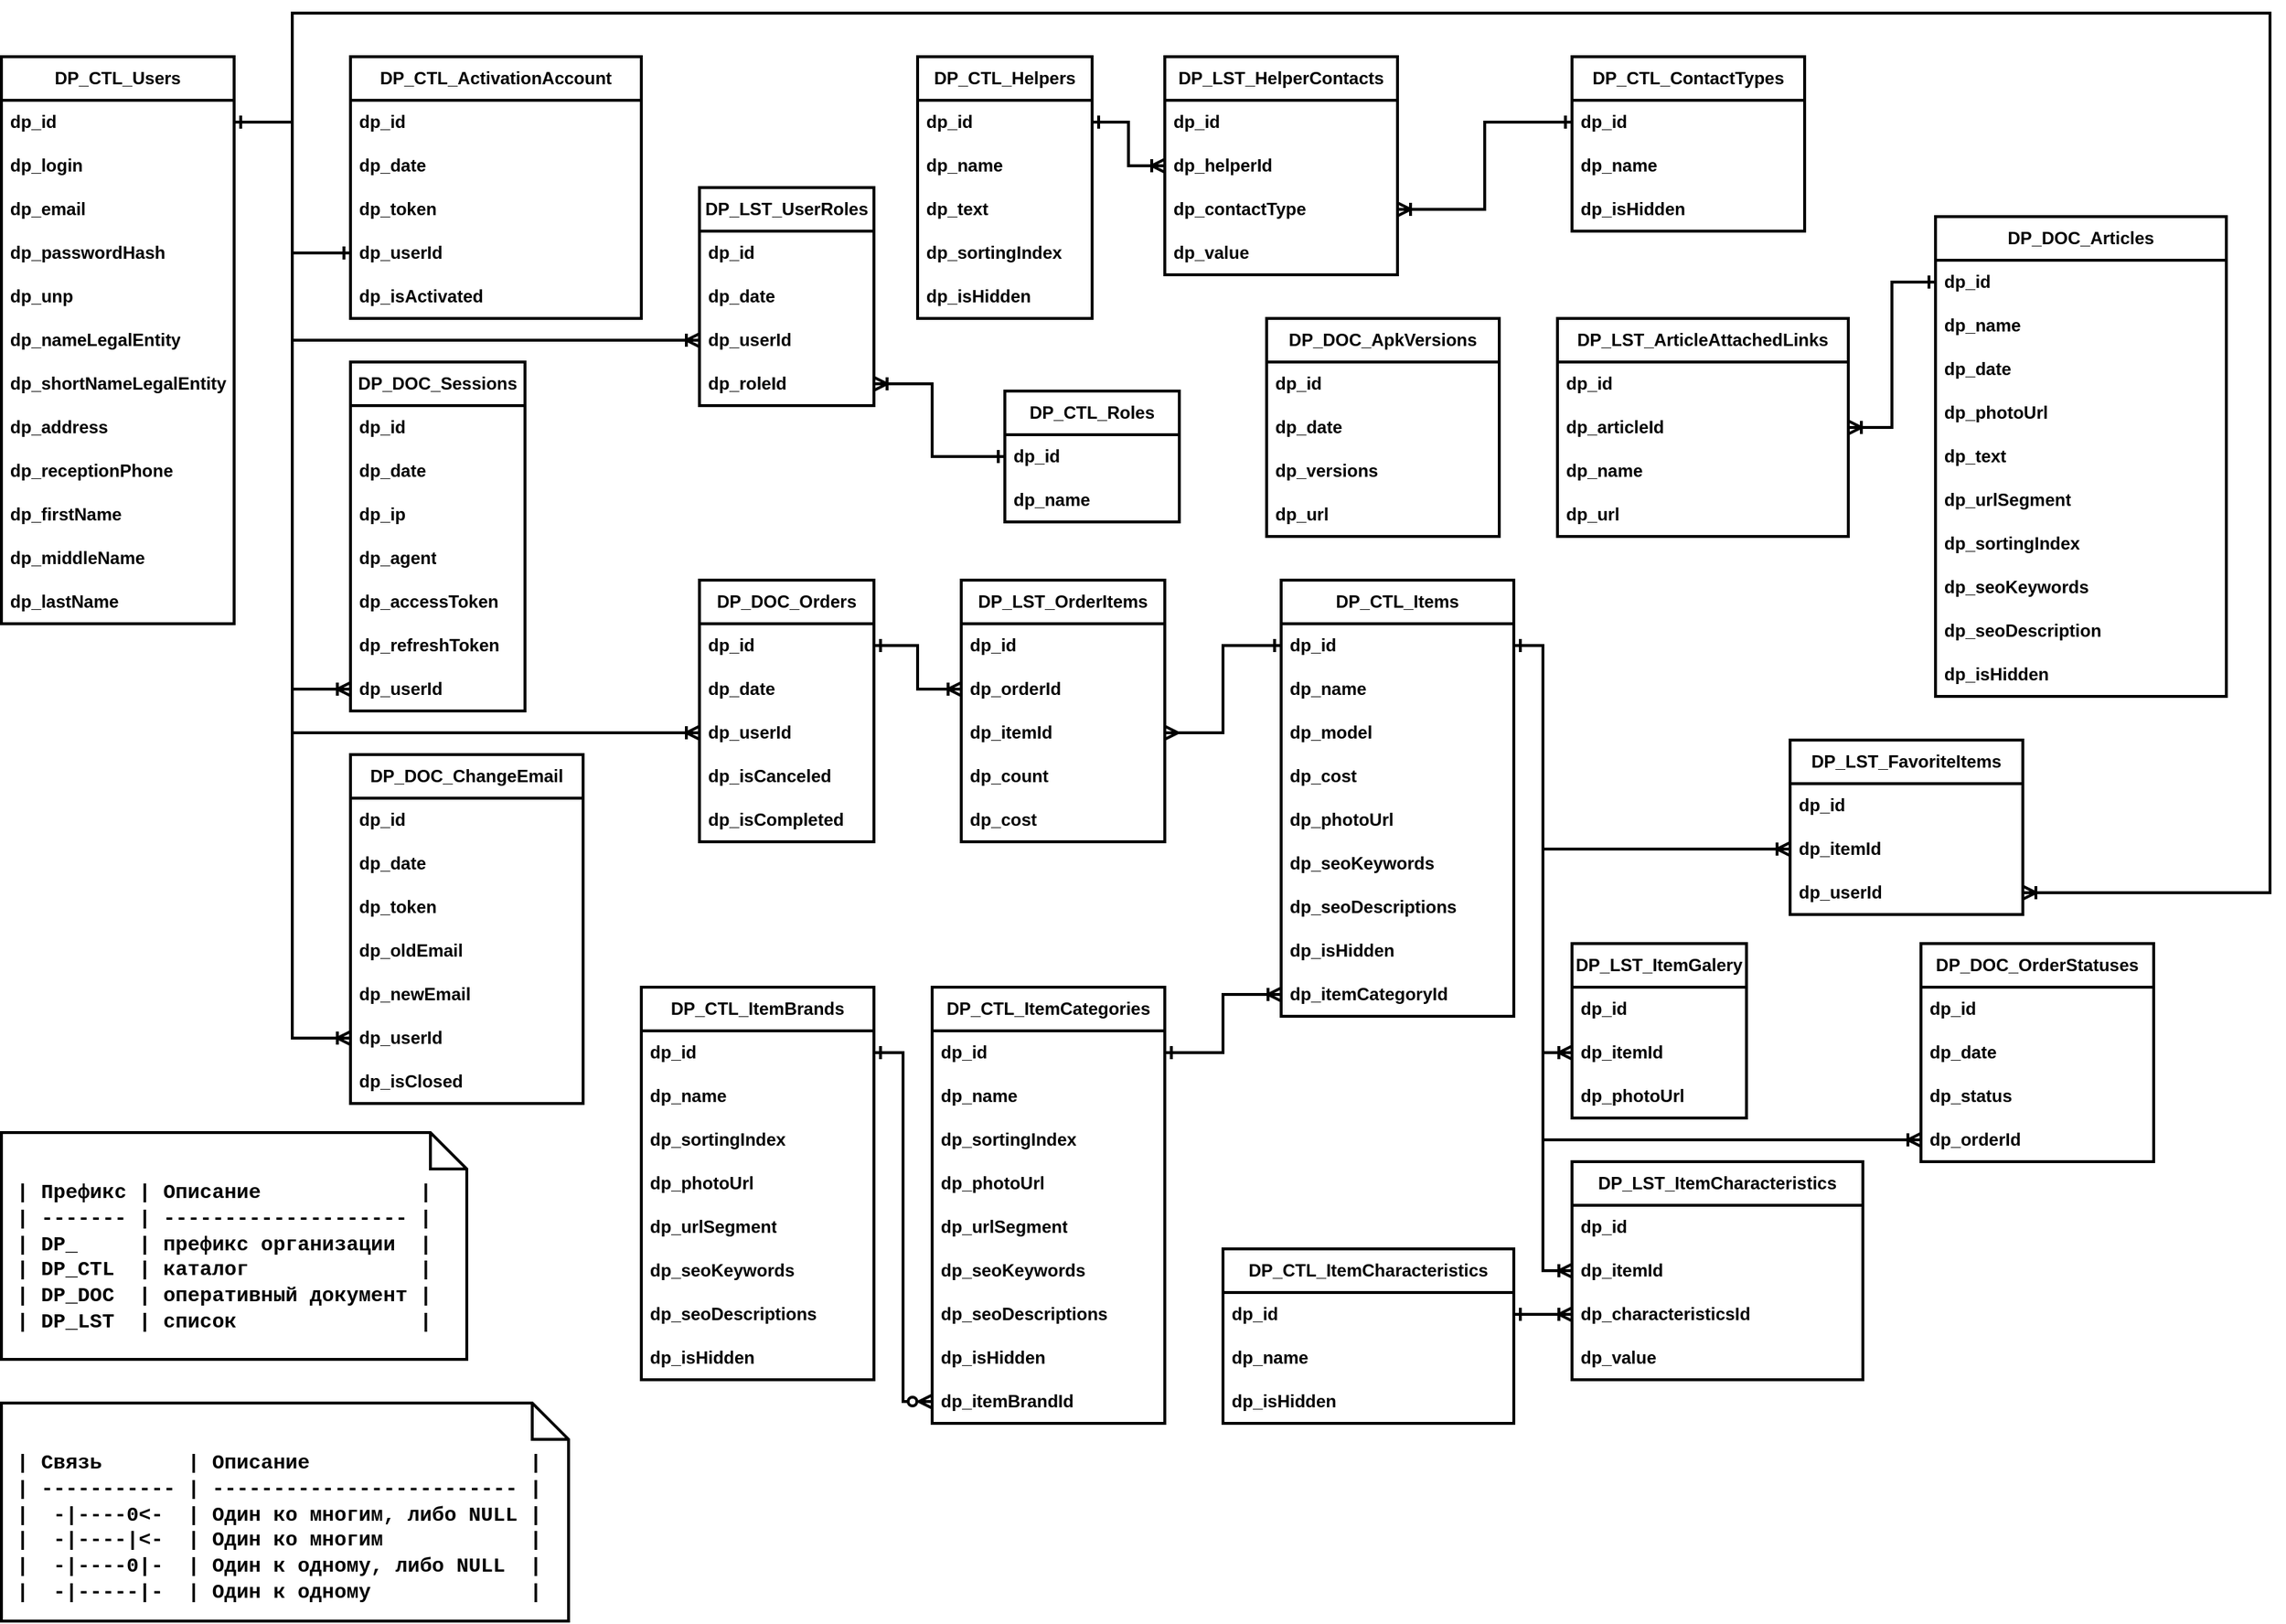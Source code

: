 <mxfile version="21.2.8" type="device">
  <diagram id="R2lEEEUBdFMjLlhIrx00" name="Page-1">
    <mxGraphModel dx="1036" dy="614" grid="1" gridSize="10" guides="1" tooltips="1" connect="1" arrows="1" fold="1" page="1" pageScale="1" pageWidth="1654" pageHeight="1169" math="0" shadow="0" extFonts="Permanent Marker^https://fonts.googleapis.com/css?family=Permanent+Marker">
      <root>
        <mxCell id="0" />
        <mxCell id="1" parent="0" />
        <mxCell id="JNhjC_xJ_HWVxbebXxMP-1" value="DP_CTL_Users" style="swimlane;fontStyle=1;childLayout=stackLayout;horizontal=1;startSize=30;horizontalStack=0;resizeParent=1;resizeParentMax=0;resizeLast=0;collapsible=1;marginBottom=0;whiteSpace=wrap;html=1;strokeWidth=2;" parent="1" vertex="1">
          <mxGeometry x="40" y="44" width="160" height="390" as="geometry" />
        </mxCell>
        <mxCell id="JNhjC_xJ_HWVxbebXxMP-2" value="dp_id" style="text;strokeColor=none;fillColor=none;align=left;verticalAlign=middle;spacingLeft=4;spacingRight=4;overflow=hidden;points=[[0,0.5],[1,0.5]];portConstraint=eastwest;rotatable=0;whiteSpace=wrap;html=1;strokeWidth=2;fontStyle=1" parent="JNhjC_xJ_HWVxbebXxMP-1" vertex="1">
          <mxGeometry y="30" width="160" height="30" as="geometry" />
        </mxCell>
        <mxCell id="JNhjC_xJ_HWVxbebXxMP-3" value="dp_login" style="text;strokeColor=none;fillColor=none;align=left;verticalAlign=middle;spacingLeft=4;spacingRight=4;overflow=hidden;points=[[0,0.5],[1,0.5]];portConstraint=eastwest;rotatable=0;whiteSpace=wrap;html=1;strokeWidth=2;fontStyle=1" parent="JNhjC_xJ_HWVxbebXxMP-1" vertex="1">
          <mxGeometry y="60" width="160" height="30" as="geometry" />
        </mxCell>
        <mxCell id="JNhjC_xJ_HWVxbebXxMP-4" value="dp_email" style="text;strokeColor=none;fillColor=none;align=left;verticalAlign=middle;spacingLeft=4;spacingRight=4;overflow=hidden;points=[[0,0.5],[1,0.5]];portConstraint=eastwest;rotatable=0;whiteSpace=wrap;html=1;strokeWidth=2;fontStyle=1" parent="JNhjC_xJ_HWVxbebXxMP-1" vertex="1">
          <mxGeometry y="90" width="160" height="30" as="geometry" />
        </mxCell>
        <mxCell id="JNhjC_xJ_HWVxbebXxMP-5" value="dp_passwordHash" style="text;strokeColor=none;fillColor=none;align=left;verticalAlign=middle;spacingLeft=4;spacingRight=4;overflow=hidden;points=[[0,0.5],[1,0.5]];portConstraint=eastwest;rotatable=0;whiteSpace=wrap;html=1;strokeWidth=2;fontStyle=1" parent="JNhjC_xJ_HWVxbebXxMP-1" vertex="1">
          <mxGeometry y="120" width="160" height="30" as="geometry" />
        </mxCell>
        <mxCell id="JNhjC_xJ_HWVxbebXxMP-6" value="dp_unp" style="text;strokeColor=none;fillColor=none;align=left;verticalAlign=middle;spacingLeft=4;spacingRight=4;overflow=hidden;points=[[0,0.5],[1,0.5]];portConstraint=eastwest;rotatable=0;whiteSpace=wrap;html=1;strokeWidth=2;fontStyle=1" parent="JNhjC_xJ_HWVxbebXxMP-1" vertex="1">
          <mxGeometry y="150" width="160" height="30" as="geometry" />
        </mxCell>
        <mxCell id="JNhjC_xJ_HWVxbebXxMP-7" value="dp_nameLegalEntity" style="text;strokeColor=none;fillColor=none;align=left;verticalAlign=middle;spacingLeft=4;spacingRight=4;overflow=hidden;points=[[0,0.5],[1,0.5]];portConstraint=eastwest;rotatable=0;whiteSpace=wrap;html=1;strokeWidth=2;fontStyle=1" parent="JNhjC_xJ_HWVxbebXxMP-1" vertex="1">
          <mxGeometry y="180" width="160" height="30" as="geometry" />
        </mxCell>
        <mxCell id="JNhjC_xJ_HWVxbebXxMP-8" value="dp_shortNameLegalEntity" style="text;strokeColor=none;fillColor=none;align=left;verticalAlign=middle;spacingLeft=4;spacingRight=4;overflow=hidden;points=[[0,0.5],[1,0.5]];portConstraint=eastwest;rotatable=0;whiteSpace=wrap;html=1;strokeWidth=2;fontStyle=1" parent="JNhjC_xJ_HWVxbebXxMP-1" vertex="1">
          <mxGeometry y="210" width="160" height="30" as="geometry" />
        </mxCell>
        <mxCell id="JNhjC_xJ_HWVxbebXxMP-9" value="dp_address" style="text;strokeColor=none;fillColor=none;align=left;verticalAlign=middle;spacingLeft=4;spacingRight=4;overflow=hidden;points=[[0,0.5],[1,0.5]];portConstraint=eastwest;rotatable=0;whiteSpace=wrap;html=1;strokeWidth=2;fontStyle=1" parent="JNhjC_xJ_HWVxbebXxMP-1" vertex="1">
          <mxGeometry y="240" width="160" height="30" as="geometry" />
        </mxCell>
        <mxCell id="JNhjC_xJ_HWVxbebXxMP-10" value="dp_receptionPhone" style="text;strokeColor=none;fillColor=none;align=left;verticalAlign=middle;spacingLeft=4;spacingRight=4;overflow=hidden;points=[[0,0.5],[1,0.5]];portConstraint=eastwest;rotatable=0;whiteSpace=wrap;html=1;strokeWidth=2;fontStyle=1" parent="JNhjC_xJ_HWVxbebXxMP-1" vertex="1">
          <mxGeometry y="270" width="160" height="30" as="geometry" />
        </mxCell>
        <mxCell id="JNhjC_xJ_HWVxbebXxMP-11" value="dp_firstName" style="text;strokeColor=none;fillColor=none;align=left;verticalAlign=middle;spacingLeft=4;spacingRight=4;overflow=hidden;points=[[0,0.5],[1,0.5]];portConstraint=eastwest;rotatable=0;whiteSpace=wrap;html=1;strokeWidth=2;fontStyle=1" parent="JNhjC_xJ_HWVxbebXxMP-1" vertex="1">
          <mxGeometry y="300" width="160" height="30" as="geometry" />
        </mxCell>
        <mxCell id="JNhjC_xJ_HWVxbebXxMP-12" value="dp_middleName" style="text;strokeColor=none;fillColor=none;align=left;verticalAlign=middle;spacingLeft=4;spacingRight=4;overflow=hidden;points=[[0,0.5],[1,0.5]];portConstraint=eastwest;rotatable=0;whiteSpace=wrap;html=1;strokeWidth=2;fontStyle=1" parent="JNhjC_xJ_HWVxbebXxMP-1" vertex="1">
          <mxGeometry y="330" width="160" height="30" as="geometry" />
        </mxCell>
        <mxCell id="JNhjC_xJ_HWVxbebXxMP-13" value="dp_lastName" style="text;strokeColor=none;fillColor=none;align=left;verticalAlign=middle;spacingLeft=4;spacingRight=4;overflow=hidden;points=[[0,0.5],[1,0.5]];portConstraint=eastwest;rotatable=0;whiteSpace=wrap;html=1;strokeWidth=2;fontStyle=1" parent="JNhjC_xJ_HWVxbebXxMP-1" vertex="1">
          <mxGeometry y="360" width="160" height="30" as="geometry" />
        </mxCell>
        <mxCell id="JNhjC_xJ_HWVxbebXxMP-14" value="DP_CTL_ActivationAccount" style="swimlane;fontStyle=1;childLayout=stackLayout;horizontal=1;startSize=30;horizontalStack=0;resizeParent=1;resizeParentMax=0;resizeLast=0;collapsible=1;marginBottom=0;whiteSpace=wrap;html=1;strokeWidth=2;" parent="1" vertex="1">
          <mxGeometry x="280" y="44" width="200" height="180" as="geometry" />
        </mxCell>
        <mxCell id="JNhjC_xJ_HWVxbebXxMP-15" value="dp_id" style="text;strokeColor=none;fillColor=none;align=left;verticalAlign=middle;spacingLeft=4;spacingRight=4;overflow=hidden;points=[[0,0.5],[1,0.5]];portConstraint=eastwest;rotatable=0;whiteSpace=wrap;html=1;strokeWidth=2;fontStyle=1" parent="JNhjC_xJ_HWVxbebXxMP-14" vertex="1">
          <mxGeometry y="30" width="200" height="30" as="geometry" />
        </mxCell>
        <mxCell id="JNhjC_xJ_HWVxbebXxMP-16" value="dp_date" style="text;strokeColor=none;fillColor=none;align=left;verticalAlign=middle;spacingLeft=4;spacingRight=4;overflow=hidden;points=[[0,0.5],[1,0.5]];portConstraint=eastwest;rotatable=0;whiteSpace=wrap;html=1;strokeWidth=2;fontStyle=1" parent="JNhjC_xJ_HWVxbebXxMP-14" vertex="1">
          <mxGeometry y="60" width="200" height="30" as="geometry" />
        </mxCell>
        <mxCell id="JNhjC_xJ_HWVxbebXxMP-17" value="dp_token" style="text;strokeColor=none;fillColor=none;align=left;verticalAlign=middle;spacingLeft=4;spacingRight=4;overflow=hidden;points=[[0,0.5],[1,0.5]];portConstraint=eastwest;rotatable=0;whiteSpace=wrap;html=1;strokeWidth=2;fontStyle=1" parent="JNhjC_xJ_HWVxbebXxMP-14" vertex="1">
          <mxGeometry y="90" width="200" height="30" as="geometry" />
        </mxCell>
        <mxCell id="JNhjC_xJ_HWVxbebXxMP-18" value="dp_userId" style="text;strokeColor=none;fillColor=none;align=left;verticalAlign=middle;spacingLeft=4;spacingRight=4;overflow=hidden;points=[[0,0.5],[1,0.5]];portConstraint=eastwest;rotatable=0;whiteSpace=wrap;html=1;strokeWidth=2;fontStyle=1" parent="JNhjC_xJ_HWVxbebXxMP-14" vertex="1">
          <mxGeometry y="120" width="200" height="30" as="geometry" />
        </mxCell>
        <mxCell id="JNhjC_xJ_HWVxbebXxMP-19" value="dp_isActivated" style="text;strokeColor=none;fillColor=none;align=left;verticalAlign=middle;spacingLeft=4;spacingRight=4;overflow=hidden;points=[[0,0.5],[1,0.5]];portConstraint=eastwest;rotatable=0;whiteSpace=wrap;html=1;strokeWidth=2;fontStyle=1" parent="JNhjC_xJ_HWVxbebXxMP-14" vertex="1">
          <mxGeometry y="150" width="200" height="30" as="geometry" />
        </mxCell>
        <mxCell id="JNhjC_xJ_HWVxbebXxMP-20" value="DP_DOC_Sessions" style="swimlane;fontStyle=1;childLayout=stackLayout;horizontal=1;startSize=30;horizontalStack=0;resizeParent=1;resizeParentMax=0;resizeLast=0;collapsible=1;marginBottom=0;whiteSpace=wrap;html=1;strokeWidth=2;" parent="1" vertex="1">
          <mxGeometry x="280" y="254" width="120" height="240" as="geometry" />
        </mxCell>
        <mxCell id="JNhjC_xJ_HWVxbebXxMP-21" value="dp_id" style="text;strokeColor=none;fillColor=none;align=left;verticalAlign=middle;spacingLeft=4;spacingRight=4;overflow=hidden;points=[[0,0.5],[1,0.5]];portConstraint=eastwest;rotatable=0;whiteSpace=wrap;html=1;strokeWidth=2;fontStyle=1" parent="JNhjC_xJ_HWVxbebXxMP-20" vertex="1">
          <mxGeometry y="30" width="120" height="30" as="geometry" />
        </mxCell>
        <mxCell id="JNhjC_xJ_HWVxbebXxMP-22" value="dp_date" style="text;strokeColor=none;fillColor=none;align=left;verticalAlign=middle;spacingLeft=4;spacingRight=4;overflow=hidden;points=[[0,0.5],[1,0.5]];portConstraint=eastwest;rotatable=0;whiteSpace=wrap;html=1;strokeWidth=2;fontStyle=1" parent="JNhjC_xJ_HWVxbebXxMP-20" vertex="1">
          <mxGeometry y="60" width="120" height="30" as="geometry" />
        </mxCell>
        <mxCell id="JNhjC_xJ_HWVxbebXxMP-23" value="dp_ip" style="text;strokeColor=none;fillColor=none;align=left;verticalAlign=middle;spacingLeft=4;spacingRight=4;overflow=hidden;points=[[0,0.5],[1,0.5]];portConstraint=eastwest;rotatable=0;whiteSpace=wrap;html=1;strokeWidth=2;fontStyle=1" parent="JNhjC_xJ_HWVxbebXxMP-20" vertex="1">
          <mxGeometry y="90" width="120" height="30" as="geometry" />
        </mxCell>
        <mxCell id="JNhjC_xJ_HWVxbebXxMP-24" value="dp_agent" style="text;strokeColor=none;fillColor=none;align=left;verticalAlign=middle;spacingLeft=4;spacingRight=4;overflow=hidden;points=[[0,0.5],[1,0.5]];portConstraint=eastwest;rotatable=0;whiteSpace=wrap;html=1;strokeWidth=2;fontStyle=1" parent="JNhjC_xJ_HWVxbebXxMP-20" vertex="1">
          <mxGeometry y="120" width="120" height="30" as="geometry" />
        </mxCell>
        <mxCell id="JNhjC_xJ_HWVxbebXxMP-25" value="dp_accessToken" style="text;strokeColor=none;fillColor=none;align=left;verticalAlign=middle;spacingLeft=4;spacingRight=4;overflow=hidden;points=[[0,0.5],[1,0.5]];portConstraint=eastwest;rotatable=0;whiteSpace=wrap;html=1;strokeWidth=2;fontStyle=1" parent="JNhjC_xJ_HWVxbebXxMP-20" vertex="1">
          <mxGeometry y="150" width="120" height="30" as="geometry" />
        </mxCell>
        <mxCell id="JNhjC_xJ_HWVxbebXxMP-26" value="dp_refreshToken" style="text;strokeColor=none;fillColor=none;align=left;verticalAlign=middle;spacingLeft=4;spacingRight=4;overflow=hidden;points=[[0,0.5],[1,0.5]];portConstraint=eastwest;rotatable=0;whiteSpace=wrap;html=1;strokeWidth=2;fontStyle=1" parent="JNhjC_xJ_HWVxbebXxMP-20" vertex="1">
          <mxGeometry y="180" width="120" height="30" as="geometry" />
        </mxCell>
        <mxCell id="JNhjC_xJ_HWVxbebXxMP-27" value="dp_userId" style="text;strokeColor=none;fillColor=none;align=left;verticalAlign=middle;spacingLeft=4;spacingRight=4;overflow=hidden;points=[[0,0.5],[1,0.5]];portConstraint=eastwest;rotatable=0;whiteSpace=wrap;html=1;strokeWidth=2;fontStyle=1" parent="JNhjC_xJ_HWVxbebXxMP-20" vertex="1">
          <mxGeometry y="210" width="120" height="30" as="geometry" />
        </mxCell>
        <mxCell id="JNhjC_xJ_HWVxbebXxMP-28" value="DP_DOC_ChangeEmail" style="swimlane;fontStyle=1;childLayout=stackLayout;horizontal=1;startSize=30;horizontalStack=0;resizeParent=1;resizeParentMax=0;resizeLast=0;collapsible=1;marginBottom=0;whiteSpace=wrap;html=1;strokeWidth=2;" parent="1" vertex="1">
          <mxGeometry x="280" y="524" width="160" height="240" as="geometry" />
        </mxCell>
        <mxCell id="JNhjC_xJ_HWVxbebXxMP-29" value="dp_id" style="text;strokeColor=none;fillColor=none;align=left;verticalAlign=middle;spacingLeft=4;spacingRight=4;overflow=hidden;points=[[0,0.5],[1,0.5]];portConstraint=eastwest;rotatable=0;whiteSpace=wrap;html=1;strokeWidth=2;fontStyle=1" parent="JNhjC_xJ_HWVxbebXxMP-28" vertex="1">
          <mxGeometry y="30" width="160" height="30" as="geometry" />
        </mxCell>
        <mxCell id="JNhjC_xJ_HWVxbebXxMP-30" value="dp_date" style="text;strokeColor=none;fillColor=none;align=left;verticalAlign=middle;spacingLeft=4;spacingRight=4;overflow=hidden;points=[[0,0.5],[1,0.5]];portConstraint=eastwest;rotatable=0;whiteSpace=wrap;html=1;strokeWidth=2;fontStyle=1" parent="JNhjC_xJ_HWVxbebXxMP-28" vertex="1">
          <mxGeometry y="60" width="160" height="30" as="geometry" />
        </mxCell>
        <mxCell id="JNhjC_xJ_HWVxbebXxMP-31" value="dp_token" style="text;strokeColor=none;fillColor=none;align=left;verticalAlign=middle;spacingLeft=4;spacingRight=4;overflow=hidden;points=[[0,0.5],[1,0.5]];portConstraint=eastwest;rotatable=0;whiteSpace=wrap;html=1;strokeWidth=2;fontStyle=1" parent="JNhjC_xJ_HWVxbebXxMP-28" vertex="1">
          <mxGeometry y="90" width="160" height="30" as="geometry" />
        </mxCell>
        <mxCell id="JNhjC_xJ_HWVxbebXxMP-32" value="dp_oldEmail" style="text;strokeColor=none;fillColor=none;align=left;verticalAlign=middle;spacingLeft=4;spacingRight=4;overflow=hidden;points=[[0,0.5],[1,0.5]];portConstraint=eastwest;rotatable=0;whiteSpace=wrap;html=1;strokeWidth=2;fontStyle=1" parent="JNhjC_xJ_HWVxbebXxMP-28" vertex="1">
          <mxGeometry y="120" width="160" height="30" as="geometry" />
        </mxCell>
        <mxCell id="JNhjC_xJ_HWVxbebXxMP-33" value="dp_newEmail" style="text;strokeColor=none;fillColor=none;align=left;verticalAlign=middle;spacingLeft=4;spacingRight=4;overflow=hidden;points=[[0,0.5],[1,0.5]];portConstraint=eastwest;rotatable=0;whiteSpace=wrap;html=1;strokeWidth=2;fontStyle=1" parent="JNhjC_xJ_HWVxbebXxMP-28" vertex="1">
          <mxGeometry y="150" width="160" height="30" as="geometry" />
        </mxCell>
        <mxCell id="JNhjC_xJ_HWVxbebXxMP-34" value="dp_userId" style="text;strokeColor=none;fillColor=none;align=left;verticalAlign=middle;spacingLeft=4;spacingRight=4;overflow=hidden;points=[[0,0.5],[1,0.5]];portConstraint=eastwest;rotatable=0;whiteSpace=wrap;html=1;strokeWidth=2;fontStyle=1" parent="JNhjC_xJ_HWVxbebXxMP-28" vertex="1">
          <mxGeometry y="180" width="160" height="30" as="geometry" />
        </mxCell>
        <mxCell id="JNhjC_xJ_HWVxbebXxMP-35" value="dp_isClosed" style="text;strokeColor=none;fillColor=none;align=left;verticalAlign=middle;spacingLeft=4;spacingRight=4;overflow=hidden;points=[[0,0.5],[1,0.5]];portConstraint=eastwest;rotatable=0;whiteSpace=wrap;html=1;strokeWidth=2;fontStyle=1" parent="JNhjC_xJ_HWVxbebXxMP-28" vertex="1">
          <mxGeometry y="210" width="160" height="30" as="geometry" />
        </mxCell>
        <mxCell id="JNhjC_xJ_HWVxbebXxMP-36" value="DP_CTL_Roles" style="swimlane;fontStyle=1;childLayout=stackLayout;horizontal=1;startSize=30;horizontalStack=0;resizeParent=1;resizeParentMax=0;resizeLast=0;collapsible=1;marginBottom=0;whiteSpace=wrap;html=1;strokeWidth=2;" parent="1" vertex="1">
          <mxGeometry x="730" y="274" width="120" height="90" as="geometry" />
        </mxCell>
        <mxCell id="JNhjC_xJ_HWVxbebXxMP-37" value="dp_id" style="text;strokeColor=none;fillColor=none;align=left;verticalAlign=middle;spacingLeft=4;spacingRight=4;overflow=hidden;points=[[0,0.5],[1,0.5]];portConstraint=eastwest;rotatable=0;whiteSpace=wrap;html=1;strokeWidth=2;fontStyle=1" parent="JNhjC_xJ_HWVxbebXxMP-36" vertex="1">
          <mxGeometry y="30" width="120" height="30" as="geometry" />
        </mxCell>
        <mxCell id="JNhjC_xJ_HWVxbebXxMP-38" value="dp_name" style="text;strokeColor=none;fillColor=none;align=left;verticalAlign=middle;spacingLeft=4;spacingRight=4;overflow=hidden;points=[[0,0.5],[1,0.5]];portConstraint=eastwest;rotatable=0;whiteSpace=wrap;html=1;strokeWidth=2;fontStyle=1" parent="JNhjC_xJ_HWVxbebXxMP-36" vertex="1">
          <mxGeometry y="60" width="120" height="30" as="geometry" />
        </mxCell>
        <mxCell id="JNhjC_xJ_HWVxbebXxMP-39" value="DP_LST_UserRoles" style="swimlane;fontStyle=1;childLayout=stackLayout;horizontal=1;startSize=30;horizontalStack=0;resizeParent=1;resizeParentMax=0;resizeLast=0;collapsible=1;marginBottom=0;whiteSpace=wrap;html=1;strokeWidth=2;" parent="1" vertex="1">
          <mxGeometry x="520" y="134" width="120" height="150" as="geometry" />
        </mxCell>
        <mxCell id="JNhjC_xJ_HWVxbebXxMP-40" value="dp_id" style="text;strokeColor=none;fillColor=none;align=left;verticalAlign=middle;spacingLeft=4;spacingRight=4;overflow=hidden;points=[[0,0.5],[1,0.5]];portConstraint=eastwest;rotatable=0;whiteSpace=wrap;html=1;strokeWidth=2;fontStyle=1" parent="JNhjC_xJ_HWVxbebXxMP-39" vertex="1">
          <mxGeometry y="30" width="120" height="30" as="geometry" />
        </mxCell>
        <mxCell id="JNhjC_xJ_HWVxbebXxMP-41" value="dp_date" style="text;strokeColor=none;fillColor=none;align=left;verticalAlign=middle;spacingLeft=4;spacingRight=4;overflow=hidden;points=[[0,0.5],[1,0.5]];portConstraint=eastwest;rotatable=0;whiteSpace=wrap;html=1;strokeWidth=2;fontStyle=1" parent="JNhjC_xJ_HWVxbebXxMP-39" vertex="1">
          <mxGeometry y="60" width="120" height="30" as="geometry" />
        </mxCell>
        <mxCell id="JNhjC_xJ_HWVxbebXxMP-42" value="dp_userId" style="text;strokeColor=none;fillColor=none;align=left;verticalAlign=middle;spacingLeft=4;spacingRight=4;overflow=hidden;points=[[0,0.5],[1,0.5]];portConstraint=eastwest;rotatable=0;whiteSpace=wrap;html=1;strokeWidth=2;fontStyle=1" parent="JNhjC_xJ_HWVxbebXxMP-39" vertex="1">
          <mxGeometry y="90" width="120" height="30" as="geometry" />
        </mxCell>
        <mxCell id="JNhjC_xJ_HWVxbebXxMP-43" value="dp_roleId" style="text;strokeColor=none;fillColor=none;align=left;verticalAlign=middle;spacingLeft=4;spacingRight=4;overflow=hidden;points=[[0,0.5],[1,0.5]];portConstraint=eastwest;rotatable=0;whiteSpace=wrap;html=1;strokeWidth=2;fontStyle=1" parent="JNhjC_xJ_HWVxbebXxMP-39" vertex="1">
          <mxGeometry y="120" width="120" height="30" as="geometry" />
        </mxCell>
        <mxCell id="JNhjC_xJ_HWVxbebXxMP-49" value="DP_CTL_ItemBrands" style="swimlane;fontStyle=1;childLayout=stackLayout;horizontal=1;startSize=30;horizontalStack=0;resizeParent=1;resizeParentMax=0;resizeLast=0;collapsible=1;marginBottom=0;whiteSpace=wrap;html=1;strokeWidth=2;" parent="1" vertex="1">
          <mxGeometry x="480" y="684" width="160" height="270" as="geometry" />
        </mxCell>
        <mxCell id="JNhjC_xJ_HWVxbebXxMP-50" value="dp_id" style="text;strokeColor=none;fillColor=none;align=left;verticalAlign=middle;spacingLeft=4;spacingRight=4;overflow=hidden;points=[[0,0.5],[1,0.5]];portConstraint=eastwest;rotatable=0;whiteSpace=wrap;html=1;strokeWidth=2;fontStyle=1" parent="JNhjC_xJ_HWVxbebXxMP-49" vertex="1">
          <mxGeometry y="30" width="160" height="30" as="geometry" />
        </mxCell>
        <mxCell id="JNhjC_xJ_HWVxbebXxMP-51" value="dp_name" style="text;strokeColor=none;fillColor=none;align=left;verticalAlign=middle;spacingLeft=4;spacingRight=4;overflow=hidden;points=[[0,0.5],[1,0.5]];portConstraint=eastwest;rotatable=0;whiteSpace=wrap;html=1;strokeWidth=2;fontStyle=1" parent="JNhjC_xJ_HWVxbebXxMP-49" vertex="1">
          <mxGeometry y="60" width="160" height="30" as="geometry" />
        </mxCell>
        <mxCell id="JNhjC_xJ_HWVxbebXxMP-52" value="dp_sortingIndex" style="text;strokeColor=none;fillColor=none;align=left;verticalAlign=middle;spacingLeft=4;spacingRight=4;overflow=hidden;points=[[0,0.5],[1,0.5]];portConstraint=eastwest;rotatable=0;whiteSpace=wrap;html=1;strokeWidth=2;fontStyle=1" parent="JNhjC_xJ_HWVxbebXxMP-49" vertex="1">
          <mxGeometry y="90" width="160" height="30" as="geometry" />
        </mxCell>
        <mxCell id="JNhjC_xJ_HWVxbebXxMP-53" value="dp_photoUrl" style="text;strokeColor=none;fillColor=none;align=left;verticalAlign=middle;spacingLeft=4;spacingRight=4;overflow=hidden;points=[[0,0.5],[1,0.5]];portConstraint=eastwest;rotatable=0;whiteSpace=wrap;html=1;strokeWidth=2;fontStyle=1" parent="JNhjC_xJ_HWVxbebXxMP-49" vertex="1">
          <mxGeometry y="120" width="160" height="30" as="geometry" />
        </mxCell>
        <mxCell id="JNhjC_xJ_HWVxbebXxMP-54" value="dp_urlSegment" style="text;strokeColor=none;fillColor=none;align=left;verticalAlign=middle;spacingLeft=4;spacingRight=4;overflow=hidden;points=[[0,0.5],[1,0.5]];portConstraint=eastwest;rotatable=0;whiteSpace=wrap;html=1;strokeWidth=2;fontStyle=1" parent="JNhjC_xJ_HWVxbebXxMP-49" vertex="1">
          <mxGeometry y="150" width="160" height="30" as="geometry" />
        </mxCell>
        <mxCell id="JNhjC_xJ_HWVxbebXxMP-55" value="dp_seoKeywords" style="text;strokeColor=none;fillColor=none;align=left;verticalAlign=middle;spacingLeft=4;spacingRight=4;overflow=hidden;points=[[0,0.5],[1,0.5]];portConstraint=eastwest;rotatable=0;whiteSpace=wrap;html=1;strokeWidth=2;fontStyle=1" parent="JNhjC_xJ_HWVxbebXxMP-49" vertex="1">
          <mxGeometry y="180" width="160" height="30" as="geometry" />
        </mxCell>
        <mxCell id="JNhjC_xJ_HWVxbebXxMP-56" value="dp_seoDescriptions" style="text;strokeColor=none;fillColor=none;align=left;verticalAlign=middle;spacingLeft=4;spacingRight=4;overflow=hidden;points=[[0,0.5],[1,0.5]];portConstraint=eastwest;rotatable=0;whiteSpace=wrap;html=1;strokeWidth=2;fontStyle=1" parent="JNhjC_xJ_HWVxbebXxMP-49" vertex="1">
          <mxGeometry y="210" width="160" height="30" as="geometry" />
        </mxCell>
        <mxCell id="JNhjC_xJ_HWVxbebXxMP-57" value="dp_isHidden" style="text;strokeColor=none;fillColor=none;align=left;verticalAlign=middle;spacingLeft=4;spacingRight=4;overflow=hidden;points=[[0,0.5],[1,0.5]];portConstraint=eastwest;rotatable=0;whiteSpace=wrap;html=1;strokeWidth=2;fontStyle=1" parent="JNhjC_xJ_HWVxbebXxMP-49" vertex="1">
          <mxGeometry y="240" width="160" height="30" as="geometry" />
        </mxCell>
        <mxCell id="JNhjC_xJ_HWVxbebXxMP-58" value="DP_CTL_ItemCategories" style="swimlane;fontStyle=1;childLayout=stackLayout;horizontal=1;startSize=30;horizontalStack=0;resizeParent=1;resizeParentMax=0;resizeLast=0;collapsible=1;marginBottom=0;whiteSpace=wrap;html=1;strokeWidth=2;" parent="1" vertex="1">
          <mxGeometry x="680" y="684" width="160" height="300" as="geometry" />
        </mxCell>
        <mxCell id="JNhjC_xJ_HWVxbebXxMP-59" value="dp_id" style="text;strokeColor=none;fillColor=none;align=left;verticalAlign=middle;spacingLeft=4;spacingRight=4;overflow=hidden;points=[[0,0.5],[1,0.5]];portConstraint=eastwest;rotatable=0;whiteSpace=wrap;html=1;strokeWidth=2;fontStyle=1" parent="JNhjC_xJ_HWVxbebXxMP-58" vertex="1">
          <mxGeometry y="30" width="160" height="30" as="geometry" />
        </mxCell>
        <mxCell id="JNhjC_xJ_HWVxbebXxMP-60" value="dp_name" style="text;strokeColor=none;fillColor=none;align=left;verticalAlign=middle;spacingLeft=4;spacingRight=4;overflow=hidden;points=[[0,0.5],[1,0.5]];portConstraint=eastwest;rotatable=0;whiteSpace=wrap;html=1;strokeWidth=2;fontStyle=1" parent="JNhjC_xJ_HWVxbebXxMP-58" vertex="1">
          <mxGeometry y="60" width="160" height="30" as="geometry" />
        </mxCell>
        <mxCell id="JNhjC_xJ_HWVxbebXxMP-61" value="dp_sortingIndex" style="text;strokeColor=none;fillColor=none;align=left;verticalAlign=middle;spacingLeft=4;spacingRight=4;overflow=hidden;points=[[0,0.5],[1,0.5]];portConstraint=eastwest;rotatable=0;whiteSpace=wrap;html=1;strokeWidth=2;fontStyle=1" parent="JNhjC_xJ_HWVxbebXxMP-58" vertex="1">
          <mxGeometry y="90" width="160" height="30" as="geometry" />
        </mxCell>
        <mxCell id="JNhjC_xJ_HWVxbebXxMP-62" value="dp_photoUrl" style="text;strokeColor=none;fillColor=none;align=left;verticalAlign=middle;spacingLeft=4;spacingRight=4;overflow=hidden;points=[[0,0.5],[1,0.5]];portConstraint=eastwest;rotatable=0;whiteSpace=wrap;html=1;strokeWidth=2;fontStyle=1" parent="JNhjC_xJ_HWVxbebXxMP-58" vertex="1">
          <mxGeometry y="120" width="160" height="30" as="geometry" />
        </mxCell>
        <mxCell id="JNhjC_xJ_HWVxbebXxMP-63" value="dp_urlSegment" style="text;strokeColor=none;fillColor=none;align=left;verticalAlign=middle;spacingLeft=4;spacingRight=4;overflow=hidden;points=[[0,0.5],[1,0.5]];portConstraint=eastwest;rotatable=0;whiteSpace=wrap;html=1;strokeWidth=2;fontStyle=1" parent="JNhjC_xJ_HWVxbebXxMP-58" vertex="1">
          <mxGeometry y="150" width="160" height="30" as="geometry" />
        </mxCell>
        <mxCell id="JNhjC_xJ_HWVxbebXxMP-64" value="dp_seoKeywords" style="text;strokeColor=none;fillColor=none;align=left;verticalAlign=middle;spacingLeft=4;spacingRight=4;overflow=hidden;points=[[0,0.5],[1,0.5]];portConstraint=eastwest;rotatable=0;whiteSpace=wrap;html=1;strokeWidth=2;fontStyle=1" parent="JNhjC_xJ_HWVxbebXxMP-58" vertex="1">
          <mxGeometry y="180" width="160" height="30" as="geometry" />
        </mxCell>
        <mxCell id="JNhjC_xJ_HWVxbebXxMP-65" value="dp_seoDescriptions" style="text;strokeColor=none;fillColor=none;align=left;verticalAlign=middle;spacingLeft=4;spacingRight=4;overflow=hidden;points=[[0,0.5],[1,0.5]];portConstraint=eastwest;rotatable=0;whiteSpace=wrap;html=1;strokeWidth=2;fontStyle=1" parent="JNhjC_xJ_HWVxbebXxMP-58" vertex="1">
          <mxGeometry y="210" width="160" height="30" as="geometry" />
        </mxCell>
        <mxCell id="JNhjC_xJ_HWVxbebXxMP-66" value="dp_isHidden" style="text;strokeColor=none;fillColor=none;align=left;verticalAlign=middle;spacingLeft=4;spacingRight=4;overflow=hidden;points=[[0,0.5],[1,0.5]];portConstraint=eastwest;rotatable=0;whiteSpace=wrap;html=1;strokeWidth=2;fontStyle=1" parent="JNhjC_xJ_HWVxbebXxMP-58" vertex="1">
          <mxGeometry y="240" width="160" height="30" as="geometry" />
        </mxCell>
        <mxCell id="JNhjC_xJ_HWVxbebXxMP-67" value="dp_itemBrandId" style="text;strokeColor=none;fillColor=none;align=left;verticalAlign=middle;spacingLeft=4;spacingRight=4;overflow=hidden;points=[[0,0.5],[1,0.5]];portConstraint=eastwest;rotatable=0;whiteSpace=wrap;html=1;strokeWidth=2;fontStyle=1" parent="JNhjC_xJ_HWVxbebXxMP-58" vertex="1">
          <mxGeometry y="270" width="160" height="30" as="geometry" />
        </mxCell>
        <mxCell id="JNhjC_xJ_HWVxbebXxMP-68" value="DP_CTL_Items" style="swimlane;fontStyle=1;childLayout=stackLayout;horizontal=1;startSize=30;horizontalStack=0;resizeParent=1;resizeParentMax=0;resizeLast=0;collapsible=1;marginBottom=0;whiteSpace=wrap;html=1;strokeWidth=2;" parent="1" vertex="1">
          <mxGeometry x="920" y="404" width="160" height="300" as="geometry" />
        </mxCell>
        <mxCell id="JNhjC_xJ_HWVxbebXxMP-69" value="dp_id" style="text;strokeColor=none;fillColor=none;align=left;verticalAlign=middle;spacingLeft=4;spacingRight=4;overflow=hidden;points=[[0,0.5],[1,0.5]];portConstraint=eastwest;rotatable=0;whiteSpace=wrap;html=1;strokeWidth=2;fontStyle=1" parent="JNhjC_xJ_HWVxbebXxMP-68" vertex="1">
          <mxGeometry y="30" width="160" height="30" as="geometry" />
        </mxCell>
        <mxCell id="JNhjC_xJ_HWVxbebXxMP-70" value="dp_name" style="text;strokeColor=none;fillColor=none;align=left;verticalAlign=middle;spacingLeft=4;spacingRight=4;overflow=hidden;points=[[0,0.5],[1,0.5]];portConstraint=eastwest;rotatable=0;whiteSpace=wrap;html=1;strokeWidth=2;fontStyle=1" parent="JNhjC_xJ_HWVxbebXxMP-68" vertex="1">
          <mxGeometry y="60" width="160" height="30" as="geometry" />
        </mxCell>
        <mxCell id="JNhjC_xJ_HWVxbebXxMP-71" value="dp_model" style="text;strokeColor=none;fillColor=none;align=left;verticalAlign=middle;spacingLeft=4;spacingRight=4;overflow=hidden;points=[[0,0.5],[1,0.5]];portConstraint=eastwest;rotatable=0;whiteSpace=wrap;html=1;strokeWidth=2;fontStyle=1" parent="JNhjC_xJ_HWVxbebXxMP-68" vertex="1">
          <mxGeometry y="90" width="160" height="30" as="geometry" />
        </mxCell>
        <mxCell id="JNhjC_xJ_HWVxbebXxMP-72" value="dp_cost" style="text;strokeColor=none;fillColor=none;align=left;verticalAlign=middle;spacingLeft=4;spacingRight=4;overflow=hidden;points=[[0,0.5],[1,0.5]];portConstraint=eastwest;rotatable=0;whiteSpace=wrap;html=1;strokeWidth=2;fontStyle=1" parent="JNhjC_xJ_HWVxbebXxMP-68" vertex="1">
          <mxGeometry y="120" width="160" height="30" as="geometry" />
        </mxCell>
        <mxCell id="JNhjC_xJ_HWVxbebXxMP-73" value="dp_photoUrl" style="text;strokeColor=none;fillColor=none;align=left;verticalAlign=middle;spacingLeft=4;spacingRight=4;overflow=hidden;points=[[0,0.5],[1,0.5]];portConstraint=eastwest;rotatable=0;whiteSpace=wrap;html=1;strokeWidth=2;fontStyle=1" parent="JNhjC_xJ_HWVxbebXxMP-68" vertex="1">
          <mxGeometry y="150" width="160" height="30" as="geometry" />
        </mxCell>
        <mxCell id="JNhjC_xJ_HWVxbebXxMP-74" value="dp_seoKeywords" style="text;strokeColor=none;fillColor=none;align=left;verticalAlign=middle;spacingLeft=4;spacingRight=4;overflow=hidden;points=[[0,0.5],[1,0.5]];portConstraint=eastwest;rotatable=0;whiteSpace=wrap;html=1;strokeWidth=2;fontStyle=1" parent="JNhjC_xJ_HWVxbebXxMP-68" vertex="1">
          <mxGeometry y="180" width="160" height="30" as="geometry" />
        </mxCell>
        <mxCell id="JNhjC_xJ_HWVxbebXxMP-75" value="dp_seoDescriptions" style="text;strokeColor=none;fillColor=none;align=left;verticalAlign=middle;spacingLeft=4;spacingRight=4;overflow=hidden;points=[[0,0.5],[1,0.5]];portConstraint=eastwest;rotatable=0;whiteSpace=wrap;html=1;strokeWidth=2;fontStyle=1" parent="JNhjC_xJ_HWVxbebXxMP-68" vertex="1">
          <mxGeometry y="210" width="160" height="30" as="geometry" />
        </mxCell>
        <mxCell id="JNhjC_xJ_HWVxbebXxMP-76" value="dp_isHidden" style="text;strokeColor=none;fillColor=none;align=left;verticalAlign=middle;spacingLeft=4;spacingRight=4;overflow=hidden;points=[[0,0.5],[1,0.5]];portConstraint=eastwest;rotatable=0;whiteSpace=wrap;html=1;strokeWidth=2;fontStyle=1" parent="JNhjC_xJ_HWVxbebXxMP-68" vertex="1">
          <mxGeometry y="240" width="160" height="30" as="geometry" />
        </mxCell>
        <mxCell id="JNhjC_xJ_HWVxbebXxMP-77" value="dp_itemCategoryId" style="text;strokeColor=none;fillColor=none;align=left;verticalAlign=middle;spacingLeft=4;spacingRight=4;overflow=hidden;points=[[0,0.5],[1,0.5]];portConstraint=eastwest;rotatable=0;whiteSpace=wrap;html=1;strokeWidth=2;fontStyle=1" parent="JNhjC_xJ_HWVxbebXxMP-68" vertex="1">
          <mxGeometry y="270" width="160" height="30" as="geometry" />
        </mxCell>
        <mxCell id="JNhjC_xJ_HWVxbebXxMP-78" value="DP_LST_ItemGalery" style="swimlane;fontStyle=1;childLayout=stackLayout;horizontal=1;startSize=30;horizontalStack=0;resizeParent=1;resizeParentMax=0;resizeLast=0;collapsible=1;marginBottom=0;whiteSpace=wrap;html=1;strokeWidth=2;" parent="1" vertex="1">
          <mxGeometry x="1120" y="654" width="120" height="120" as="geometry" />
        </mxCell>
        <mxCell id="JNhjC_xJ_HWVxbebXxMP-79" value="dp_id" style="text;strokeColor=none;fillColor=none;align=left;verticalAlign=middle;spacingLeft=4;spacingRight=4;overflow=hidden;points=[[0,0.5],[1,0.5]];portConstraint=eastwest;rotatable=0;whiteSpace=wrap;html=1;strokeWidth=2;fontStyle=1" parent="JNhjC_xJ_HWVxbebXxMP-78" vertex="1">
          <mxGeometry y="30" width="120" height="30" as="geometry" />
        </mxCell>
        <mxCell id="JNhjC_xJ_HWVxbebXxMP-80" value="dp_itemId" style="text;strokeColor=none;fillColor=none;align=left;verticalAlign=middle;spacingLeft=4;spacingRight=4;overflow=hidden;points=[[0,0.5],[1,0.5]];portConstraint=eastwest;rotatable=0;whiteSpace=wrap;html=1;strokeWidth=2;fontStyle=1" parent="JNhjC_xJ_HWVxbebXxMP-78" vertex="1">
          <mxGeometry y="60" width="120" height="30" as="geometry" />
        </mxCell>
        <mxCell id="JNhjC_xJ_HWVxbebXxMP-81" value="dp_photoUrl" style="text;strokeColor=none;fillColor=none;align=left;verticalAlign=middle;spacingLeft=4;spacingRight=4;overflow=hidden;points=[[0,0.5],[1,0.5]];portConstraint=eastwest;rotatable=0;whiteSpace=wrap;html=1;strokeWidth=2;fontStyle=1" parent="JNhjC_xJ_HWVxbebXxMP-78" vertex="1">
          <mxGeometry y="90" width="120" height="30" as="geometry" />
        </mxCell>
        <mxCell id="JNhjC_xJ_HWVxbebXxMP-82" value="DP_LST_ItemCharacteristics" style="swimlane;fontStyle=1;childLayout=stackLayout;horizontal=1;startSize=30;horizontalStack=0;resizeParent=1;resizeParentMax=0;resizeLast=0;collapsible=1;marginBottom=0;whiteSpace=wrap;html=1;strokeWidth=2;" parent="1" vertex="1">
          <mxGeometry x="1120" y="804" width="200" height="150" as="geometry" />
        </mxCell>
        <mxCell id="JNhjC_xJ_HWVxbebXxMP-83" value="dp_id" style="text;strokeColor=none;fillColor=none;align=left;verticalAlign=middle;spacingLeft=4;spacingRight=4;overflow=hidden;points=[[0,0.5],[1,0.5]];portConstraint=eastwest;rotatable=0;whiteSpace=wrap;html=1;strokeWidth=2;fontStyle=1" parent="JNhjC_xJ_HWVxbebXxMP-82" vertex="1">
          <mxGeometry y="30" width="200" height="30" as="geometry" />
        </mxCell>
        <mxCell id="JNhjC_xJ_HWVxbebXxMP-84" value="dp_itemId" style="text;strokeColor=none;fillColor=none;align=left;verticalAlign=middle;spacingLeft=4;spacingRight=4;overflow=hidden;points=[[0,0.5],[1,0.5]];portConstraint=eastwest;rotatable=0;whiteSpace=wrap;html=1;strokeWidth=2;fontStyle=1" parent="JNhjC_xJ_HWVxbebXxMP-82" vertex="1">
          <mxGeometry y="60" width="200" height="30" as="geometry" />
        </mxCell>
        <mxCell id="JNhjC_xJ_HWVxbebXxMP-85" value="dp_characteristicsId" style="text;strokeColor=none;fillColor=none;align=left;verticalAlign=middle;spacingLeft=4;spacingRight=4;overflow=hidden;points=[[0,0.5],[1,0.5]];portConstraint=eastwest;rotatable=0;whiteSpace=wrap;html=1;strokeWidth=2;fontStyle=1" parent="JNhjC_xJ_HWVxbebXxMP-82" vertex="1">
          <mxGeometry y="90" width="200" height="30" as="geometry" />
        </mxCell>
        <mxCell id="JNhjC_xJ_HWVxbebXxMP-86" value="dp_value" style="text;strokeColor=none;fillColor=none;align=left;verticalAlign=middle;spacingLeft=4;spacingRight=4;overflow=hidden;points=[[0,0.5],[1,0.5]];portConstraint=eastwest;rotatable=0;whiteSpace=wrap;html=1;strokeWidth=2;fontStyle=1" parent="JNhjC_xJ_HWVxbebXxMP-82" vertex="1">
          <mxGeometry y="120" width="200" height="30" as="geometry" />
        </mxCell>
        <mxCell id="JNhjC_xJ_HWVxbebXxMP-87" value="DP_CTL_ItemCharacteristics" style="swimlane;fontStyle=1;childLayout=stackLayout;horizontal=1;startSize=30;horizontalStack=0;resizeParent=1;resizeParentMax=0;resizeLast=0;collapsible=1;marginBottom=0;whiteSpace=wrap;html=1;strokeWidth=2;" parent="1" vertex="1">
          <mxGeometry x="880" y="864" width="200" height="120" as="geometry" />
        </mxCell>
        <mxCell id="JNhjC_xJ_HWVxbebXxMP-88" value="dp_id" style="text;strokeColor=none;fillColor=none;align=left;verticalAlign=middle;spacingLeft=4;spacingRight=4;overflow=hidden;points=[[0,0.5],[1,0.5]];portConstraint=eastwest;rotatable=0;whiteSpace=wrap;html=1;strokeWidth=2;fontStyle=1" parent="JNhjC_xJ_HWVxbebXxMP-87" vertex="1">
          <mxGeometry y="30" width="200" height="30" as="geometry" />
        </mxCell>
        <mxCell id="JNhjC_xJ_HWVxbebXxMP-89" value="dp_name" style="text;strokeColor=none;fillColor=none;align=left;verticalAlign=middle;spacingLeft=4;spacingRight=4;overflow=hidden;points=[[0,0.5],[1,0.5]];portConstraint=eastwest;rotatable=0;whiteSpace=wrap;html=1;strokeWidth=2;fontStyle=1" parent="JNhjC_xJ_HWVxbebXxMP-87" vertex="1">
          <mxGeometry y="60" width="200" height="30" as="geometry" />
        </mxCell>
        <mxCell id="JNhjC_xJ_HWVxbebXxMP-90" value="dp_isHidden" style="text;strokeColor=none;fillColor=none;align=left;verticalAlign=middle;spacingLeft=4;spacingRight=4;overflow=hidden;points=[[0,0.5],[1,0.5]];portConstraint=eastwest;rotatable=0;whiteSpace=wrap;html=1;strokeWidth=2;fontStyle=1" parent="JNhjC_xJ_HWVxbebXxMP-87" vertex="1">
          <mxGeometry y="90" width="200" height="30" as="geometry" />
        </mxCell>
        <mxCell id="JNhjC_xJ_HWVxbebXxMP-91" value="DP_DOC_Orders" style="swimlane;fontStyle=1;childLayout=stackLayout;horizontal=1;startSize=30;horizontalStack=0;resizeParent=1;resizeParentMax=0;resizeLast=0;collapsible=1;marginBottom=0;whiteSpace=wrap;html=1;strokeWidth=2;" parent="1" vertex="1">
          <mxGeometry x="520" y="404" width="120" height="180" as="geometry" />
        </mxCell>
        <mxCell id="JNhjC_xJ_HWVxbebXxMP-92" value="dp_id" style="text;strokeColor=none;fillColor=none;align=left;verticalAlign=middle;spacingLeft=4;spacingRight=4;overflow=hidden;points=[[0,0.5],[1,0.5]];portConstraint=eastwest;rotatable=0;whiteSpace=wrap;html=1;strokeWidth=2;fontStyle=1" parent="JNhjC_xJ_HWVxbebXxMP-91" vertex="1">
          <mxGeometry y="30" width="120" height="30" as="geometry" />
        </mxCell>
        <mxCell id="JNhjC_xJ_HWVxbebXxMP-93" value="dp_date" style="text;strokeColor=none;fillColor=none;align=left;verticalAlign=middle;spacingLeft=4;spacingRight=4;overflow=hidden;points=[[0,0.5],[1,0.5]];portConstraint=eastwest;rotatable=0;whiteSpace=wrap;html=1;strokeWidth=2;fontStyle=1" parent="JNhjC_xJ_HWVxbebXxMP-91" vertex="1">
          <mxGeometry y="60" width="120" height="30" as="geometry" />
        </mxCell>
        <mxCell id="JNhjC_xJ_HWVxbebXxMP-94" value="dp_userId" style="text;strokeColor=none;fillColor=none;align=left;verticalAlign=middle;spacingLeft=4;spacingRight=4;overflow=hidden;points=[[0,0.5],[1,0.5]];portConstraint=eastwest;rotatable=0;whiteSpace=wrap;html=1;strokeWidth=2;fontStyle=1" parent="JNhjC_xJ_HWVxbebXxMP-91" vertex="1">
          <mxGeometry y="90" width="120" height="30" as="geometry" />
        </mxCell>
        <mxCell id="JNhjC_xJ_HWVxbebXxMP-95" value="dp_isCanceled" style="text;strokeColor=none;fillColor=none;align=left;verticalAlign=middle;spacingLeft=4;spacingRight=4;overflow=hidden;points=[[0,0.5],[1,0.5]];portConstraint=eastwest;rotatable=0;whiteSpace=wrap;html=1;strokeWidth=2;fontStyle=1" parent="JNhjC_xJ_HWVxbebXxMP-91" vertex="1">
          <mxGeometry y="120" width="120" height="30" as="geometry" />
        </mxCell>
        <mxCell id="JNhjC_xJ_HWVxbebXxMP-96" value="dp_isCompleted" style="text;strokeColor=none;fillColor=none;align=left;verticalAlign=middle;spacingLeft=4;spacingRight=4;overflow=hidden;points=[[0,0.5],[1,0.5]];portConstraint=eastwest;rotatable=0;whiteSpace=wrap;html=1;strokeWidth=2;fontStyle=1" parent="JNhjC_xJ_HWVxbebXxMP-91" vertex="1">
          <mxGeometry y="150" width="120" height="30" as="geometry" />
        </mxCell>
        <mxCell id="JNhjC_xJ_HWVxbebXxMP-97" value="DP_LST_OrderItems" style="swimlane;fontStyle=1;childLayout=stackLayout;horizontal=1;startSize=30;horizontalStack=0;resizeParent=1;resizeParentMax=0;resizeLast=0;collapsible=1;marginBottom=0;whiteSpace=wrap;html=1;strokeWidth=2;" parent="1" vertex="1">
          <mxGeometry x="700" y="404" width="140" height="180" as="geometry" />
        </mxCell>
        <mxCell id="JNhjC_xJ_HWVxbebXxMP-98" value="dp_id" style="text;strokeColor=none;fillColor=none;align=left;verticalAlign=middle;spacingLeft=4;spacingRight=4;overflow=hidden;points=[[0,0.5],[1,0.5]];portConstraint=eastwest;rotatable=0;whiteSpace=wrap;html=1;strokeWidth=2;fontStyle=1" parent="JNhjC_xJ_HWVxbebXxMP-97" vertex="1">
          <mxGeometry y="30" width="140" height="30" as="geometry" />
        </mxCell>
        <mxCell id="JNhjC_xJ_HWVxbebXxMP-99" value="dp_orderId" style="text;strokeColor=none;fillColor=none;align=left;verticalAlign=middle;spacingLeft=4;spacingRight=4;overflow=hidden;points=[[0,0.5],[1,0.5]];portConstraint=eastwest;rotatable=0;whiteSpace=wrap;html=1;strokeWidth=2;fontStyle=1" parent="JNhjC_xJ_HWVxbebXxMP-97" vertex="1">
          <mxGeometry y="60" width="140" height="30" as="geometry" />
        </mxCell>
        <mxCell id="JNhjC_xJ_HWVxbebXxMP-100" value="dp_itemId" style="text;strokeColor=none;fillColor=none;align=left;verticalAlign=middle;spacingLeft=4;spacingRight=4;overflow=hidden;points=[[0,0.5],[1,0.5]];portConstraint=eastwest;rotatable=0;whiteSpace=wrap;html=1;strokeWidth=2;fontStyle=1" parent="JNhjC_xJ_HWVxbebXxMP-97" vertex="1">
          <mxGeometry y="90" width="140" height="30" as="geometry" />
        </mxCell>
        <mxCell id="JNhjC_xJ_HWVxbebXxMP-101" value="dp_count" style="text;strokeColor=none;fillColor=none;align=left;verticalAlign=middle;spacingLeft=4;spacingRight=4;overflow=hidden;points=[[0,0.5],[1,0.5]];portConstraint=eastwest;rotatable=0;whiteSpace=wrap;html=1;strokeWidth=2;fontStyle=1" parent="JNhjC_xJ_HWVxbebXxMP-97" vertex="1">
          <mxGeometry y="120" width="140" height="30" as="geometry" />
        </mxCell>
        <mxCell id="JNhjC_xJ_HWVxbebXxMP-102" value="dp_cost" style="text;strokeColor=none;fillColor=none;align=left;verticalAlign=middle;spacingLeft=4;spacingRight=4;overflow=hidden;points=[[0,0.5],[1,0.5]];portConstraint=eastwest;rotatable=0;whiteSpace=wrap;html=1;strokeWidth=2;fontStyle=1" parent="JNhjC_xJ_HWVxbebXxMP-97" vertex="1">
          <mxGeometry y="150" width="140" height="30" as="geometry" />
        </mxCell>
        <mxCell id="JNhjC_xJ_HWVxbebXxMP-103" value="DP_DOC_OrderStatuses" style="swimlane;fontStyle=1;childLayout=stackLayout;horizontal=1;startSize=30;horizontalStack=0;resizeParent=1;resizeParentMax=0;resizeLast=0;collapsible=1;marginBottom=0;whiteSpace=wrap;html=1;strokeWidth=2;" parent="1" vertex="1">
          <mxGeometry x="1360" y="654" width="160" height="150" as="geometry" />
        </mxCell>
        <mxCell id="JNhjC_xJ_HWVxbebXxMP-104" value="dp_id" style="text;strokeColor=none;fillColor=none;align=left;verticalAlign=middle;spacingLeft=4;spacingRight=4;overflow=hidden;points=[[0,0.5],[1,0.5]];portConstraint=eastwest;rotatable=0;whiteSpace=wrap;html=1;strokeWidth=2;fontStyle=1" parent="JNhjC_xJ_HWVxbebXxMP-103" vertex="1">
          <mxGeometry y="30" width="160" height="30" as="geometry" />
        </mxCell>
        <mxCell id="JNhjC_xJ_HWVxbebXxMP-105" value="dp_date" style="text;strokeColor=none;fillColor=none;align=left;verticalAlign=middle;spacingLeft=4;spacingRight=4;overflow=hidden;points=[[0,0.5],[1,0.5]];portConstraint=eastwest;rotatable=0;whiteSpace=wrap;html=1;strokeWidth=2;fontStyle=1" parent="JNhjC_xJ_HWVxbebXxMP-103" vertex="1">
          <mxGeometry y="60" width="160" height="30" as="geometry" />
        </mxCell>
        <mxCell id="JNhjC_xJ_HWVxbebXxMP-106" value="dp_status" style="text;strokeColor=none;fillColor=none;align=left;verticalAlign=middle;spacingLeft=4;spacingRight=4;overflow=hidden;points=[[0,0.5],[1,0.5]];portConstraint=eastwest;rotatable=0;whiteSpace=wrap;html=1;strokeWidth=2;fontStyle=1" parent="JNhjC_xJ_HWVxbebXxMP-103" vertex="1">
          <mxGeometry y="90" width="160" height="30" as="geometry" />
        </mxCell>
        <mxCell id="JNhjC_xJ_HWVxbebXxMP-107" value="dp_orderId" style="text;strokeColor=none;fillColor=none;align=left;verticalAlign=middle;spacingLeft=4;spacingRight=4;overflow=hidden;points=[[0,0.5],[1,0.5]];portConstraint=eastwest;rotatable=0;whiteSpace=wrap;html=1;strokeWidth=2;fontStyle=1" parent="JNhjC_xJ_HWVxbebXxMP-103" vertex="1">
          <mxGeometry y="120" width="160" height="30" as="geometry" />
        </mxCell>
        <mxCell id="JNhjC_xJ_HWVxbebXxMP-109" style="edgeStyle=orthogonalEdgeStyle;rounded=0;orthogonalLoop=1;jettySize=auto;html=1;exitX=1;exitY=0.5;exitDx=0;exitDy=0;entryX=0;entryY=0.5;entryDx=0;entryDy=0;startArrow=ERone;startFill=0;endArrow=ERone;endFill=0;strokeWidth=2;fontStyle=1" parent="1" source="JNhjC_xJ_HWVxbebXxMP-2" target="JNhjC_xJ_HWVxbebXxMP-18" edge="1">
          <mxGeometry relative="1" as="geometry" />
        </mxCell>
        <mxCell id="JNhjC_xJ_HWVxbebXxMP-110" style="edgeStyle=orthogonalEdgeStyle;rounded=0;orthogonalLoop=1;jettySize=auto;html=1;exitX=1;exitY=0.5;exitDx=0;exitDy=0;entryX=0;entryY=0.5;entryDx=0;entryDy=0;startArrow=ERone;startFill=0;endArrow=ERoneToMany;endFill=0;strokeWidth=2;fontStyle=1" parent="1" source="JNhjC_xJ_HWVxbebXxMP-2" target="JNhjC_xJ_HWVxbebXxMP-27" edge="1">
          <mxGeometry relative="1" as="geometry" />
        </mxCell>
        <mxCell id="JNhjC_xJ_HWVxbebXxMP-111" style="edgeStyle=orthogonalEdgeStyle;rounded=0;orthogonalLoop=1;jettySize=auto;html=1;exitX=1;exitY=0.5;exitDx=0;exitDy=0;entryX=0;entryY=0.5;entryDx=0;entryDy=0;startArrow=ERone;startFill=0;endArrow=ERoneToMany;endFill=0;strokeWidth=2;fontStyle=1" parent="1" source="JNhjC_xJ_HWVxbebXxMP-2" target="JNhjC_xJ_HWVxbebXxMP-34" edge="1">
          <mxGeometry relative="1" as="geometry" />
        </mxCell>
        <mxCell id="JNhjC_xJ_HWVxbebXxMP-112" style="edgeStyle=orthogonalEdgeStyle;rounded=0;orthogonalLoop=1;jettySize=auto;html=1;exitX=1;exitY=0.5;exitDx=0;exitDy=0;entryX=0;entryY=0.5;entryDx=0;entryDy=0;startArrow=ERone;startFill=0;endArrow=ERoneToMany;endFill=0;strokeWidth=2;fontStyle=1" parent="1" source="JNhjC_xJ_HWVxbebXxMP-2" target="JNhjC_xJ_HWVxbebXxMP-42" edge="1">
          <mxGeometry relative="1" as="geometry">
            <Array as="points">
              <mxPoint x="240" y="89" />
              <mxPoint x="240" y="239" />
            </Array>
          </mxGeometry>
        </mxCell>
        <mxCell id="JNhjC_xJ_HWVxbebXxMP-113" style="edgeStyle=orthogonalEdgeStyle;rounded=0;orthogonalLoop=1;jettySize=auto;html=1;exitX=0;exitY=0.5;exitDx=0;exitDy=0;entryX=1;entryY=0.5;entryDx=0;entryDy=0;startArrow=ERone;startFill=0;endArrow=ERoneToMany;endFill=0;strokeWidth=2;fontStyle=1" parent="1" source="JNhjC_xJ_HWVxbebXxMP-37" target="JNhjC_xJ_HWVxbebXxMP-43" edge="1">
          <mxGeometry relative="1" as="geometry">
            <Array as="points">
              <mxPoint x="680" y="319" />
              <mxPoint x="680" y="269" />
            </Array>
          </mxGeometry>
        </mxCell>
        <mxCell id="JNhjC_xJ_HWVxbebXxMP-114" style="edgeStyle=orthogonalEdgeStyle;rounded=0;orthogonalLoop=1;jettySize=auto;html=1;exitX=1;exitY=0.5;exitDx=0;exitDy=0;entryX=0;entryY=0.5;entryDx=0;entryDy=0;startArrow=ERone;startFill=0;endArrow=ERoneToMany;endFill=0;strokeWidth=2;fontStyle=1" parent="1" source="JNhjC_xJ_HWVxbebXxMP-2" target="JNhjC_xJ_HWVxbebXxMP-94" edge="1">
          <mxGeometry relative="1" as="geometry">
            <Array as="points">
              <mxPoint x="240" y="89" />
              <mxPoint x="240" y="509" />
            </Array>
          </mxGeometry>
        </mxCell>
        <mxCell id="JNhjC_xJ_HWVxbebXxMP-115" style="edgeStyle=orthogonalEdgeStyle;rounded=0;orthogonalLoop=1;jettySize=auto;html=1;exitX=1;exitY=0.5;exitDx=0;exitDy=0;entryX=0;entryY=0.5;entryDx=0;entryDy=0;startArrow=ERone;startFill=0;endArrow=ERoneToMany;endFill=0;strokeWidth=2;fontStyle=1" parent="1" source="JNhjC_xJ_HWVxbebXxMP-92" target="JNhjC_xJ_HWVxbebXxMP-99" edge="1">
          <mxGeometry relative="1" as="geometry" />
        </mxCell>
        <mxCell id="JNhjC_xJ_HWVxbebXxMP-116" style="edgeStyle=orthogonalEdgeStyle;rounded=0;orthogonalLoop=1;jettySize=auto;html=1;exitX=0;exitY=0.5;exitDx=0;exitDy=0;entryX=1;entryY=0.5;entryDx=0;entryDy=0;startArrow=ERone;startFill=0;endArrow=ERmany;endFill=0;strokeWidth=2;fontStyle=1" parent="1" source="JNhjC_xJ_HWVxbebXxMP-69" target="JNhjC_xJ_HWVxbebXxMP-100" edge="1">
          <mxGeometry relative="1" as="geometry" />
        </mxCell>
        <mxCell id="JNhjC_xJ_HWVxbebXxMP-117" style="edgeStyle=orthogonalEdgeStyle;rounded=0;orthogonalLoop=1;jettySize=auto;html=1;exitX=1;exitY=0.5;exitDx=0;exitDy=0;entryX=0;entryY=0.5;entryDx=0;entryDy=0;startArrow=ERone;startFill=0;endArrow=ERoneToMany;endFill=0;strokeWidth=2;fontStyle=1" parent="1" source="JNhjC_xJ_HWVxbebXxMP-59" target="JNhjC_xJ_HWVxbebXxMP-77" edge="1">
          <mxGeometry relative="1" as="geometry" />
        </mxCell>
        <mxCell id="JNhjC_xJ_HWVxbebXxMP-118" style="edgeStyle=orthogonalEdgeStyle;rounded=0;orthogonalLoop=1;jettySize=auto;html=1;exitX=1;exitY=0.5;exitDx=0;exitDy=0;entryX=0;entryY=0.5;entryDx=0;entryDy=0;startArrow=ERone;startFill=0;endArrow=ERzeroToMany;endFill=0;strokeWidth=2;fontStyle=1" parent="1" source="JNhjC_xJ_HWVxbebXxMP-50" target="JNhjC_xJ_HWVxbebXxMP-67" edge="1">
          <mxGeometry relative="1" as="geometry" />
        </mxCell>
        <mxCell id="JNhjC_xJ_HWVxbebXxMP-119" style="edgeStyle=orthogonalEdgeStyle;rounded=0;orthogonalLoop=1;jettySize=auto;html=1;exitX=1;exitY=0.5;exitDx=0;exitDy=0;startArrow=ERone;startFill=0;endArrow=ERoneToMany;endFill=0;strokeWidth=2;fontStyle=1;entryX=0;entryY=0.5;entryDx=0;entryDy=0;" parent="1" source="JNhjC_xJ_HWVxbebXxMP-69" target="JNhjC_xJ_HWVxbebXxMP-107" edge="1">
          <mxGeometry relative="1" as="geometry">
            <mxPoint x="1310" y="754" as="targetPoint" />
            <Array as="points">
              <mxPoint x="1100" y="449" />
              <mxPoint x="1100" y="789" />
            </Array>
          </mxGeometry>
        </mxCell>
        <mxCell id="JNhjC_xJ_HWVxbebXxMP-120" style="edgeStyle=orthogonalEdgeStyle;rounded=0;orthogonalLoop=1;jettySize=auto;html=1;exitX=1;exitY=0.5;exitDx=0;exitDy=0;entryX=0;entryY=0.5;entryDx=0;entryDy=0;startArrow=ERone;startFill=0;endArrow=ERoneToMany;endFill=0;strokeWidth=2;fontStyle=1" parent="1" source="JNhjC_xJ_HWVxbebXxMP-69" target="JNhjC_xJ_HWVxbebXxMP-80" edge="1">
          <mxGeometry relative="1" as="geometry" />
        </mxCell>
        <mxCell id="JNhjC_xJ_HWVxbebXxMP-121" style="edgeStyle=orthogonalEdgeStyle;rounded=0;orthogonalLoop=1;jettySize=auto;html=1;exitX=1;exitY=0.5;exitDx=0;exitDy=0;entryX=0;entryY=0.5;entryDx=0;entryDy=0;startArrow=ERone;startFill=0;endArrow=ERoneToMany;endFill=0;strokeWidth=2;fontStyle=1" parent="1" source="JNhjC_xJ_HWVxbebXxMP-69" target="JNhjC_xJ_HWVxbebXxMP-84" edge="1">
          <mxGeometry relative="1" as="geometry" />
        </mxCell>
        <mxCell id="JNhjC_xJ_HWVxbebXxMP-122" style="edgeStyle=orthogonalEdgeStyle;rounded=0;orthogonalLoop=1;jettySize=auto;html=1;exitX=1;exitY=0.5;exitDx=0;exitDy=0;entryX=0;entryY=0.5;entryDx=0;entryDy=0;startArrow=ERone;startFill=0;endArrow=ERoneToMany;endFill=0;strokeWidth=2;fontStyle=1" parent="1" source="JNhjC_xJ_HWVxbebXxMP-88" target="JNhjC_xJ_HWVxbebXxMP-85" edge="1">
          <mxGeometry relative="1" as="geometry" />
        </mxCell>
        <mxCell id="JNhjC_xJ_HWVxbebXxMP-123" value="DP_CTL_Helpers" style="swimlane;fontStyle=1;childLayout=stackLayout;horizontal=1;startSize=30;horizontalStack=0;resizeParent=1;resizeParentMax=0;resizeLast=0;collapsible=1;marginBottom=0;whiteSpace=wrap;html=1;strokeWidth=2;" parent="1" vertex="1">
          <mxGeometry x="670" y="44" width="120" height="180" as="geometry" />
        </mxCell>
        <mxCell id="JNhjC_xJ_HWVxbebXxMP-124" value="dp_id" style="text;strokeColor=none;fillColor=none;align=left;verticalAlign=middle;spacingLeft=4;spacingRight=4;overflow=hidden;points=[[0,0.5],[1,0.5]];portConstraint=eastwest;rotatable=0;whiteSpace=wrap;html=1;strokeWidth=2;fontStyle=1" parent="JNhjC_xJ_HWVxbebXxMP-123" vertex="1">
          <mxGeometry y="30" width="120" height="30" as="geometry" />
        </mxCell>
        <mxCell id="JNhjC_xJ_HWVxbebXxMP-125" value="dp_name" style="text;strokeColor=none;fillColor=none;align=left;verticalAlign=middle;spacingLeft=4;spacingRight=4;overflow=hidden;points=[[0,0.5],[1,0.5]];portConstraint=eastwest;rotatable=0;whiteSpace=wrap;html=1;strokeWidth=2;fontStyle=1" parent="JNhjC_xJ_HWVxbebXxMP-123" vertex="1">
          <mxGeometry y="60" width="120" height="30" as="geometry" />
        </mxCell>
        <mxCell id="JNhjC_xJ_HWVxbebXxMP-126" value="dp_text" style="text;strokeColor=none;fillColor=none;align=left;verticalAlign=middle;spacingLeft=4;spacingRight=4;overflow=hidden;points=[[0,0.5],[1,0.5]];portConstraint=eastwest;rotatable=0;whiteSpace=wrap;html=1;strokeWidth=2;fontStyle=1" parent="JNhjC_xJ_HWVxbebXxMP-123" vertex="1">
          <mxGeometry y="90" width="120" height="30" as="geometry" />
        </mxCell>
        <mxCell id="JNhjC_xJ_HWVxbebXxMP-127" value="dp_sortingIndex" style="text;strokeColor=none;fillColor=none;align=left;verticalAlign=middle;spacingLeft=4;spacingRight=4;overflow=hidden;points=[[0,0.5],[1,0.5]];portConstraint=eastwest;rotatable=0;whiteSpace=wrap;html=1;strokeWidth=2;fontStyle=1" parent="JNhjC_xJ_HWVxbebXxMP-123" vertex="1">
          <mxGeometry y="120" width="120" height="30" as="geometry" />
        </mxCell>
        <mxCell id="JNhjC_xJ_HWVxbebXxMP-128" value="dp_isHidden" style="text;strokeColor=none;fillColor=none;align=left;verticalAlign=middle;spacingLeft=4;spacingRight=4;overflow=hidden;points=[[0,0.5],[1,0.5]];portConstraint=eastwest;rotatable=0;whiteSpace=wrap;html=1;strokeWidth=2;fontStyle=1" parent="JNhjC_xJ_HWVxbebXxMP-123" vertex="1">
          <mxGeometry y="150" width="120" height="30" as="geometry" />
        </mxCell>
        <mxCell id="JNhjC_xJ_HWVxbebXxMP-129" value="DP_CTL_ContactTypes" style="swimlane;fontStyle=1;childLayout=stackLayout;horizontal=1;startSize=30;horizontalStack=0;resizeParent=1;resizeParentMax=0;resizeLast=0;collapsible=1;marginBottom=0;whiteSpace=wrap;html=1;strokeWidth=2;" parent="1" vertex="1">
          <mxGeometry x="1120" y="44" width="160" height="120" as="geometry" />
        </mxCell>
        <mxCell id="JNhjC_xJ_HWVxbebXxMP-130" value="dp_id" style="text;strokeColor=none;fillColor=none;align=left;verticalAlign=middle;spacingLeft=4;spacingRight=4;overflow=hidden;points=[[0,0.5],[1,0.5]];portConstraint=eastwest;rotatable=0;whiteSpace=wrap;html=1;strokeWidth=2;fontStyle=1" parent="JNhjC_xJ_HWVxbebXxMP-129" vertex="1">
          <mxGeometry y="30" width="160" height="30" as="geometry" />
        </mxCell>
        <mxCell id="JNhjC_xJ_HWVxbebXxMP-131" value="dp_name" style="text;strokeColor=none;fillColor=none;align=left;verticalAlign=middle;spacingLeft=4;spacingRight=4;overflow=hidden;points=[[0,0.5],[1,0.5]];portConstraint=eastwest;rotatable=0;whiteSpace=wrap;html=1;strokeWidth=2;fontStyle=1" parent="JNhjC_xJ_HWVxbebXxMP-129" vertex="1">
          <mxGeometry y="60" width="160" height="30" as="geometry" />
        </mxCell>
        <mxCell id="JNhjC_xJ_HWVxbebXxMP-132" value="dp_isHidden" style="text;strokeColor=none;fillColor=none;align=left;verticalAlign=middle;spacingLeft=4;spacingRight=4;overflow=hidden;points=[[0,0.5],[1,0.5]];portConstraint=eastwest;rotatable=0;whiteSpace=wrap;html=1;strokeWidth=2;fontStyle=1" parent="JNhjC_xJ_HWVxbebXxMP-129" vertex="1">
          <mxGeometry y="90" width="160" height="30" as="geometry" />
        </mxCell>
        <mxCell id="JNhjC_xJ_HWVxbebXxMP-133" value="DP_LST_HelperContacts" style="swimlane;fontStyle=1;childLayout=stackLayout;horizontal=1;startSize=30;horizontalStack=0;resizeParent=1;resizeParentMax=0;resizeLast=0;collapsible=1;marginBottom=0;whiteSpace=wrap;html=1;strokeWidth=2;" parent="1" vertex="1">
          <mxGeometry x="840" y="44" width="160" height="150" as="geometry" />
        </mxCell>
        <mxCell id="JNhjC_xJ_HWVxbebXxMP-134" value="dp_id" style="text;strokeColor=none;fillColor=none;align=left;verticalAlign=middle;spacingLeft=4;spacingRight=4;overflow=hidden;points=[[0,0.5],[1,0.5]];portConstraint=eastwest;rotatable=0;whiteSpace=wrap;html=1;strokeWidth=2;fontStyle=1" parent="JNhjC_xJ_HWVxbebXxMP-133" vertex="1">
          <mxGeometry y="30" width="160" height="30" as="geometry" />
        </mxCell>
        <mxCell id="JNhjC_xJ_HWVxbebXxMP-135" value="dp_helperId" style="text;strokeColor=none;fillColor=none;align=left;verticalAlign=middle;spacingLeft=4;spacingRight=4;overflow=hidden;points=[[0,0.5],[1,0.5]];portConstraint=eastwest;rotatable=0;whiteSpace=wrap;html=1;strokeWidth=2;fontStyle=1" parent="JNhjC_xJ_HWVxbebXxMP-133" vertex="1">
          <mxGeometry y="60" width="160" height="30" as="geometry" />
        </mxCell>
        <mxCell id="JNhjC_xJ_HWVxbebXxMP-136" value="dp_contactType" style="text;strokeColor=none;fillColor=none;align=left;verticalAlign=middle;spacingLeft=4;spacingRight=4;overflow=hidden;points=[[0,0.5],[1,0.5]];portConstraint=eastwest;rotatable=0;whiteSpace=wrap;html=1;strokeWidth=2;fontStyle=1" parent="JNhjC_xJ_HWVxbebXxMP-133" vertex="1">
          <mxGeometry y="90" width="160" height="30" as="geometry" />
        </mxCell>
        <mxCell id="JNhjC_xJ_HWVxbebXxMP-137" value="dp_value" style="text;strokeColor=none;fillColor=none;align=left;verticalAlign=middle;spacingLeft=4;spacingRight=4;overflow=hidden;points=[[0,0.5],[1,0.5]];portConstraint=eastwest;rotatable=0;whiteSpace=wrap;html=1;strokeWidth=2;fontStyle=1" parent="JNhjC_xJ_HWVxbebXxMP-133" vertex="1">
          <mxGeometry y="120" width="160" height="30" as="geometry" />
        </mxCell>
        <mxCell id="JNhjC_xJ_HWVxbebXxMP-138" style="edgeStyle=orthogonalEdgeStyle;rounded=0;orthogonalLoop=1;jettySize=auto;html=1;exitX=1;exitY=0.5;exitDx=0;exitDy=0;entryX=0;entryY=0.5;entryDx=0;entryDy=0;startArrow=ERone;startFill=0;endArrow=ERoneToMany;endFill=0;strokeWidth=2;fontStyle=1" parent="1" source="JNhjC_xJ_HWVxbebXxMP-124" target="JNhjC_xJ_HWVxbebXxMP-135" edge="1">
          <mxGeometry relative="1" as="geometry" />
        </mxCell>
        <mxCell id="JNhjC_xJ_HWVxbebXxMP-139" style="edgeStyle=orthogonalEdgeStyle;rounded=0;orthogonalLoop=1;jettySize=auto;html=1;exitX=0;exitY=0.5;exitDx=0;exitDy=0;entryX=1;entryY=0.5;entryDx=0;entryDy=0;startArrow=ERone;startFill=0;endArrow=ERoneToMany;endFill=0;strokeWidth=2;fontStyle=1" parent="1" source="JNhjC_xJ_HWVxbebXxMP-130" target="JNhjC_xJ_HWVxbebXxMP-136" edge="1">
          <mxGeometry relative="1" as="geometry" />
        </mxCell>
        <mxCell id="JNhjC_xJ_HWVxbebXxMP-140" value="DP_DOC_Articles" style="swimlane;fontStyle=1;childLayout=stackLayout;horizontal=1;startSize=30;horizontalStack=0;resizeParent=1;resizeParentMax=0;resizeLast=0;collapsible=1;marginBottom=0;whiteSpace=wrap;html=1;strokeWidth=2;" parent="1" vertex="1">
          <mxGeometry x="1370" y="154" width="200" height="330" as="geometry" />
        </mxCell>
        <mxCell id="JNhjC_xJ_HWVxbebXxMP-141" value="dp_id" style="text;strokeColor=none;fillColor=none;align=left;verticalAlign=middle;spacingLeft=4;spacingRight=4;overflow=hidden;points=[[0,0.5],[1,0.5]];portConstraint=eastwest;rotatable=0;whiteSpace=wrap;html=1;strokeWidth=2;fontStyle=1" parent="JNhjC_xJ_HWVxbebXxMP-140" vertex="1">
          <mxGeometry y="30" width="200" height="30" as="geometry" />
        </mxCell>
        <mxCell id="JNhjC_xJ_HWVxbebXxMP-142" value="dp_name" style="text;strokeColor=none;fillColor=none;align=left;verticalAlign=middle;spacingLeft=4;spacingRight=4;overflow=hidden;points=[[0,0.5],[1,0.5]];portConstraint=eastwest;rotatable=0;whiteSpace=wrap;html=1;strokeWidth=2;fontStyle=1" parent="JNhjC_xJ_HWVxbebXxMP-140" vertex="1">
          <mxGeometry y="60" width="200" height="30" as="geometry" />
        </mxCell>
        <mxCell id="JNhjC_xJ_HWVxbebXxMP-143" value="dp_date" style="text;strokeColor=none;fillColor=none;align=left;verticalAlign=middle;spacingLeft=4;spacingRight=4;overflow=hidden;points=[[0,0.5],[1,0.5]];portConstraint=eastwest;rotatable=0;whiteSpace=wrap;html=1;strokeWidth=2;fontStyle=1" parent="JNhjC_xJ_HWVxbebXxMP-140" vertex="1">
          <mxGeometry y="90" width="200" height="30" as="geometry" />
        </mxCell>
        <mxCell id="JNhjC_xJ_HWVxbebXxMP-144" value="dp_photoUrl" style="text;strokeColor=none;fillColor=none;align=left;verticalAlign=middle;spacingLeft=4;spacingRight=4;overflow=hidden;points=[[0,0.5],[1,0.5]];portConstraint=eastwest;rotatable=0;whiteSpace=wrap;html=1;strokeWidth=2;fontStyle=1" parent="JNhjC_xJ_HWVxbebXxMP-140" vertex="1">
          <mxGeometry y="120" width="200" height="30" as="geometry" />
        </mxCell>
        <mxCell id="JNhjC_xJ_HWVxbebXxMP-145" value="dp_text" style="text;strokeColor=none;fillColor=none;align=left;verticalAlign=middle;spacingLeft=4;spacingRight=4;overflow=hidden;points=[[0,0.5],[1,0.5]];portConstraint=eastwest;rotatable=0;whiteSpace=wrap;html=1;strokeWidth=2;fontStyle=1" parent="JNhjC_xJ_HWVxbebXxMP-140" vertex="1">
          <mxGeometry y="150" width="200" height="30" as="geometry" />
        </mxCell>
        <mxCell id="JNhjC_xJ_HWVxbebXxMP-146" value="dp_urlSegment" style="text;strokeColor=none;fillColor=none;align=left;verticalAlign=middle;spacingLeft=4;spacingRight=4;overflow=hidden;points=[[0,0.5],[1,0.5]];portConstraint=eastwest;rotatable=0;whiteSpace=wrap;html=1;strokeWidth=2;fontStyle=1" parent="JNhjC_xJ_HWVxbebXxMP-140" vertex="1">
          <mxGeometry y="180" width="200" height="30" as="geometry" />
        </mxCell>
        <mxCell id="JNhjC_xJ_HWVxbebXxMP-147" value="dp_sortingIndex" style="text;strokeColor=none;fillColor=none;align=left;verticalAlign=middle;spacingLeft=4;spacingRight=4;overflow=hidden;points=[[0,0.5],[1,0.5]];portConstraint=eastwest;rotatable=0;whiteSpace=wrap;html=1;strokeWidth=2;fontStyle=1" parent="JNhjC_xJ_HWVxbebXxMP-140" vertex="1">
          <mxGeometry y="210" width="200" height="30" as="geometry" />
        </mxCell>
        <mxCell id="JNhjC_xJ_HWVxbebXxMP-148" value="dp_seoKeywords" style="text;strokeColor=none;fillColor=none;align=left;verticalAlign=middle;spacingLeft=4;spacingRight=4;overflow=hidden;points=[[0,0.5],[1,0.5]];portConstraint=eastwest;rotatable=0;whiteSpace=wrap;html=1;strokeWidth=2;fontStyle=1" parent="JNhjC_xJ_HWVxbebXxMP-140" vertex="1">
          <mxGeometry y="240" width="200" height="30" as="geometry" />
        </mxCell>
        <mxCell id="JNhjC_xJ_HWVxbebXxMP-149" value="dp_seoDescription" style="text;strokeColor=none;fillColor=none;align=left;verticalAlign=middle;spacingLeft=4;spacingRight=4;overflow=hidden;points=[[0,0.5],[1,0.5]];portConstraint=eastwest;rotatable=0;whiteSpace=wrap;html=1;strokeWidth=2;fontStyle=1" parent="JNhjC_xJ_HWVxbebXxMP-140" vertex="1">
          <mxGeometry y="270" width="200" height="30" as="geometry" />
        </mxCell>
        <mxCell id="JNhjC_xJ_HWVxbebXxMP-150" value="dp_isHidden" style="text;strokeColor=none;fillColor=none;align=left;verticalAlign=middle;spacingLeft=4;spacingRight=4;overflow=hidden;points=[[0,0.5],[1,0.5]];portConstraint=eastwest;rotatable=0;whiteSpace=wrap;html=1;strokeWidth=2;fontStyle=1" parent="JNhjC_xJ_HWVxbebXxMP-140" vertex="1">
          <mxGeometry y="300" width="200" height="30" as="geometry" />
        </mxCell>
        <mxCell id="JNhjC_xJ_HWVxbebXxMP-151" value="DP_LST_ArticleAttachedLinks" style="swimlane;fontStyle=1;childLayout=stackLayout;horizontal=1;startSize=30;horizontalStack=0;resizeParent=1;resizeParentMax=0;resizeLast=0;collapsible=1;marginBottom=0;whiteSpace=wrap;html=1;strokeWidth=2;" parent="1" vertex="1">
          <mxGeometry x="1110" y="224" width="200" height="150" as="geometry" />
        </mxCell>
        <mxCell id="JNhjC_xJ_HWVxbebXxMP-152" value="dp_id" style="text;strokeColor=none;fillColor=none;align=left;verticalAlign=middle;spacingLeft=4;spacingRight=4;overflow=hidden;points=[[0,0.5],[1,0.5]];portConstraint=eastwest;rotatable=0;whiteSpace=wrap;html=1;strokeWidth=2;fontStyle=1" parent="JNhjC_xJ_HWVxbebXxMP-151" vertex="1">
          <mxGeometry y="30" width="200" height="30" as="geometry" />
        </mxCell>
        <mxCell id="JNhjC_xJ_HWVxbebXxMP-153" value="dp_articleId" style="text;strokeColor=none;fillColor=none;align=left;verticalAlign=middle;spacingLeft=4;spacingRight=4;overflow=hidden;points=[[0,0.5],[1,0.5]];portConstraint=eastwest;rotatable=0;whiteSpace=wrap;html=1;strokeWidth=2;fontStyle=1" parent="JNhjC_xJ_HWVxbebXxMP-151" vertex="1">
          <mxGeometry y="60" width="200" height="30" as="geometry" />
        </mxCell>
        <mxCell id="JNhjC_xJ_HWVxbebXxMP-154" value="dp_name" style="text;strokeColor=none;fillColor=none;align=left;verticalAlign=middle;spacingLeft=4;spacingRight=4;overflow=hidden;points=[[0,0.5],[1,0.5]];portConstraint=eastwest;rotatable=0;whiteSpace=wrap;html=1;strokeWidth=2;fontStyle=1" parent="JNhjC_xJ_HWVxbebXxMP-151" vertex="1">
          <mxGeometry y="90" width="200" height="30" as="geometry" />
        </mxCell>
        <mxCell id="JNhjC_xJ_HWVxbebXxMP-155" value="dp_url" style="text;strokeColor=none;fillColor=none;align=left;verticalAlign=middle;spacingLeft=4;spacingRight=4;overflow=hidden;points=[[0,0.5],[1,0.5]];portConstraint=eastwest;rotatable=0;whiteSpace=wrap;html=1;strokeWidth=2;fontStyle=1" parent="JNhjC_xJ_HWVxbebXxMP-151" vertex="1">
          <mxGeometry y="120" width="200" height="30" as="geometry" />
        </mxCell>
        <mxCell id="JNhjC_xJ_HWVxbebXxMP-156" style="edgeStyle=orthogonalEdgeStyle;rounded=0;orthogonalLoop=1;jettySize=auto;html=1;exitX=0;exitY=0.5;exitDx=0;exitDy=0;entryX=1;entryY=0.5;entryDx=0;entryDy=0;strokeWidth=2;endArrow=ERoneToMany;endFill=0;startArrow=ERone;startFill=0;" parent="1" source="JNhjC_xJ_HWVxbebXxMP-141" target="JNhjC_xJ_HWVxbebXxMP-153" edge="1">
          <mxGeometry relative="1" as="geometry">
            <Array as="points">
              <mxPoint x="1340" y="199" />
              <mxPoint x="1340" y="299" />
            </Array>
          </mxGeometry>
        </mxCell>
        <mxCell id="JNhjC_xJ_HWVxbebXxMP-157" value="DP_LST_FavoriteItems" style="swimlane;fontStyle=1;childLayout=stackLayout;horizontal=1;startSize=30;horizontalStack=0;resizeParent=1;resizeParentMax=0;resizeLast=0;collapsible=1;marginBottom=0;whiteSpace=wrap;html=1;strokeWidth=2;" parent="1" vertex="1">
          <mxGeometry x="1270" y="514" width="160" height="120" as="geometry" />
        </mxCell>
        <mxCell id="JNhjC_xJ_HWVxbebXxMP-158" value="dp_id" style="text;strokeColor=none;fillColor=none;align=left;verticalAlign=middle;spacingLeft=4;spacingRight=4;overflow=hidden;points=[[0,0.5],[1,0.5]];portConstraint=eastwest;rotatable=0;whiteSpace=wrap;html=1;strokeWidth=2;fontStyle=1" parent="JNhjC_xJ_HWVxbebXxMP-157" vertex="1">
          <mxGeometry y="30" width="160" height="30" as="geometry" />
        </mxCell>
        <mxCell id="JNhjC_xJ_HWVxbebXxMP-159" value="dp_itemId" style="text;strokeColor=none;fillColor=none;align=left;verticalAlign=middle;spacingLeft=4;spacingRight=4;overflow=hidden;points=[[0,0.5],[1,0.5]];portConstraint=eastwest;rotatable=0;whiteSpace=wrap;html=1;strokeWidth=2;fontStyle=1" parent="JNhjC_xJ_HWVxbebXxMP-157" vertex="1">
          <mxGeometry y="60" width="160" height="30" as="geometry" />
        </mxCell>
        <mxCell id="JNhjC_xJ_HWVxbebXxMP-160" value="dp_userId" style="text;strokeColor=none;fillColor=none;align=left;verticalAlign=middle;spacingLeft=4;spacingRight=4;overflow=hidden;points=[[0,0.5],[1,0.5]];portConstraint=eastwest;rotatable=0;whiteSpace=wrap;html=1;strokeWidth=2;fontStyle=1" parent="JNhjC_xJ_HWVxbebXxMP-157" vertex="1">
          <mxGeometry y="90" width="160" height="30" as="geometry" />
        </mxCell>
        <mxCell id="JNhjC_xJ_HWVxbebXxMP-161" style="edgeStyle=orthogonalEdgeStyle;rounded=0;orthogonalLoop=1;jettySize=auto;html=1;exitX=1;exitY=0.5;exitDx=0;exitDy=0;entryX=0;entryY=0.5;entryDx=0;entryDy=0;startArrow=ERone;startFill=0;strokeWidth=2;endArrow=ERoneToMany;endFill=0;" parent="1" source="JNhjC_xJ_HWVxbebXxMP-69" target="JNhjC_xJ_HWVxbebXxMP-159" edge="1">
          <mxGeometry relative="1" as="geometry">
            <Array as="points">
              <mxPoint x="1100" y="449" />
              <mxPoint x="1100" y="589" />
            </Array>
          </mxGeometry>
        </mxCell>
        <mxCell id="JNhjC_xJ_HWVxbebXxMP-162" style="edgeStyle=orthogonalEdgeStyle;rounded=0;orthogonalLoop=1;jettySize=auto;html=1;exitX=1;exitY=0.5;exitDx=0;exitDy=0;entryX=1;entryY=0.5;entryDx=0;entryDy=0;endArrow=ERone;endFill=0;startArrow=ERoneToMany;startFill=0;strokeWidth=2;" parent="1" source="JNhjC_xJ_HWVxbebXxMP-160" target="JNhjC_xJ_HWVxbebXxMP-2" edge="1">
          <mxGeometry relative="1" as="geometry">
            <Array as="points">
              <mxPoint x="1600" y="619" />
              <mxPoint x="1600" y="14" />
              <mxPoint x="240" y="14" />
              <mxPoint x="240" y="89" />
            </Array>
          </mxGeometry>
        </mxCell>
        <mxCell id="JNhjC_xJ_HWVxbebXxMP-163" value="DP_DOC_ApkVersions" style="swimlane;fontStyle=1;childLayout=stackLayout;horizontal=1;startSize=30;horizontalStack=0;resizeParent=1;resizeParentMax=0;resizeLast=0;collapsible=1;marginBottom=0;whiteSpace=wrap;html=1;strokeWidth=2;" parent="1" vertex="1">
          <mxGeometry x="910" y="224" width="160" height="150" as="geometry" />
        </mxCell>
        <mxCell id="JNhjC_xJ_HWVxbebXxMP-164" value="dp_id" style="text;strokeColor=none;fillColor=none;align=left;verticalAlign=middle;spacingLeft=4;spacingRight=4;overflow=hidden;points=[[0,0.5],[1,0.5]];portConstraint=eastwest;rotatable=0;whiteSpace=wrap;html=1;strokeWidth=2;fontStyle=1" parent="JNhjC_xJ_HWVxbebXxMP-163" vertex="1">
          <mxGeometry y="30" width="160" height="30" as="geometry" />
        </mxCell>
        <mxCell id="JNhjC_xJ_HWVxbebXxMP-165" value="dp_date" style="text;strokeColor=none;fillColor=none;align=left;verticalAlign=middle;spacingLeft=4;spacingRight=4;overflow=hidden;points=[[0,0.5],[1,0.5]];portConstraint=eastwest;rotatable=0;whiteSpace=wrap;html=1;strokeWidth=2;fontStyle=1" parent="JNhjC_xJ_HWVxbebXxMP-163" vertex="1">
          <mxGeometry y="60" width="160" height="30" as="geometry" />
        </mxCell>
        <mxCell id="JNhjC_xJ_HWVxbebXxMP-166" value="dp_versions" style="text;strokeColor=none;fillColor=none;align=left;verticalAlign=middle;spacingLeft=4;spacingRight=4;overflow=hidden;points=[[0,0.5],[1,0.5]];portConstraint=eastwest;rotatable=0;whiteSpace=wrap;html=1;strokeWidth=2;fontStyle=1" parent="JNhjC_xJ_HWVxbebXxMP-163" vertex="1">
          <mxGeometry y="90" width="160" height="30" as="geometry" />
        </mxCell>
        <mxCell id="JNhjC_xJ_HWVxbebXxMP-167" value="dp_url" style="text;strokeColor=none;fillColor=none;align=left;verticalAlign=middle;spacingLeft=4;spacingRight=4;overflow=hidden;points=[[0,0.5],[1,0.5]];portConstraint=eastwest;rotatable=0;whiteSpace=wrap;html=1;strokeWidth=2;fontStyle=1" parent="JNhjC_xJ_HWVxbebXxMP-163" vertex="1">
          <mxGeometry y="120" width="160" height="30" as="geometry" />
        </mxCell>
        <mxCell id="JNhjC_xJ_HWVxbebXxMP-168" value="&lt;font face=&quot;Courier New&quot; style=&quot;font-size: 14px;&quot;&gt;&amp;nbsp;| Префикс | Описание&amp;nbsp; &amp;nbsp; &amp;nbsp; &amp;nbsp; &amp;nbsp; &amp;nbsp; &amp;nbsp;|&lt;br style=&quot;font-size: 14px;&quot;&gt;&amp;nbsp;| ------- | -------------------- |&lt;br style=&quot;font-size: 14px;&quot;&gt;&amp;nbsp;| DP_&amp;nbsp; &amp;nbsp; &amp;nbsp;| префикс организации&amp;nbsp; |&lt;br style=&quot;font-size: 14px;&quot;&gt;&amp;nbsp;| DP_CTL&amp;nbsp; | каталог&amp;nbsp; &amp;nbsp; &amp;nbsp; &amp;nbsp; &amp;nbsp; &amp;nbsp; &amp;nbsp; |&lt;br style=&quot;font-size: 14px;&quot;&gt;&amp;nbsp;| DP_DOC&amp;nbsp; | оперативный документ |&lt;br style=&quot;font-size: 14px;&quot;&gt;&amp;nbsp;| DP_LST&amp;nbsp; | список&amp;nbsp; &amp;nbsp; &amp;nbsp; &amp;nbsp; &amp;nbsp; &amp;nbsp; &amp;nbsp; &amp;nbsp;|&lt;br&gt;&lt;br&gt;&lt;/font&gt;" style="shape=note2;boundedLbl=1;whiteSpace=wrap;html=1;size=25;verticalAlign=top;align=left;strokeWidth=2;fontStyle=1;fontSize=14;" parent="1" vertex="1">
          <mxGeometry x="40" y="784" width="320" height="156" as="geometry" />
        </mxCell>
        <mxCell id="JNhjC_xJ_HWVxbebXxMP-169" value="&lt;font face=&quot;Courier New&quot; style=&quot;font-size: 14px;&quot;&gt;&amp;nbsp;| Связь&amp;nbsp; &amp;nbsp; &amp;nbsp; &amp;nbsp;| Описание&amp;nbsp; &amp;nbsp; &amp;nbsp; &amp;nbsp; &amp;nbsp; &amp;nbsp; &amp;nbsp; &amp;nbsp; &amp;nbsp; |&lt;br&gt;&amp;nbsp;| ----------- | ------------------------- |&lt;br&gt;&amp;nbsp;|&amp;nbsp; -|----0&amp;lt;-&amp;nbsp; | Один ко многим, либо NULL |&lt;br&gt;&amp;nbsp;|&amp;nbsp; -|----|&amp;lt;-&amp;nbsp; | Один ко многим&amp;nbsp; &amp;nbsp; &amp;nbsp; &amp;nbsp; &amp;nbsp; &amp;nbsp; |&lt;br&gt;&amp;nbsp;|&amp;nbsp; -|----0|-&amp;nbsp; | Один к одному, либо NULL&amp;nbsp; |&lt;br&gt;&amp;nbsp;|&amp;nbsp; -|-----|-&amp;nbsp; | Один к одному&amp;nbsp; &amp;nbsp; &amp;nbsp; &amp;nbsp; &amp;nbsp; &amp;nbsp; &amp;nbsp;|&lt;br&gt;&lt;/font&gt;" style="shape=note2;boundedLbl=1;whiteSpace=wrap;html=1;size=25;verticalAlign=top;align=left;strokeWidth=2;fontStyle=1;fontSize=14;" parent="1" vertex="1">
          <mxGeometry x="40" y="970" width="390" height="150" as="geometry" />
        </mxCell>
      </root>
    </mxGraphModel>
  </diagram>
</mxfile>
